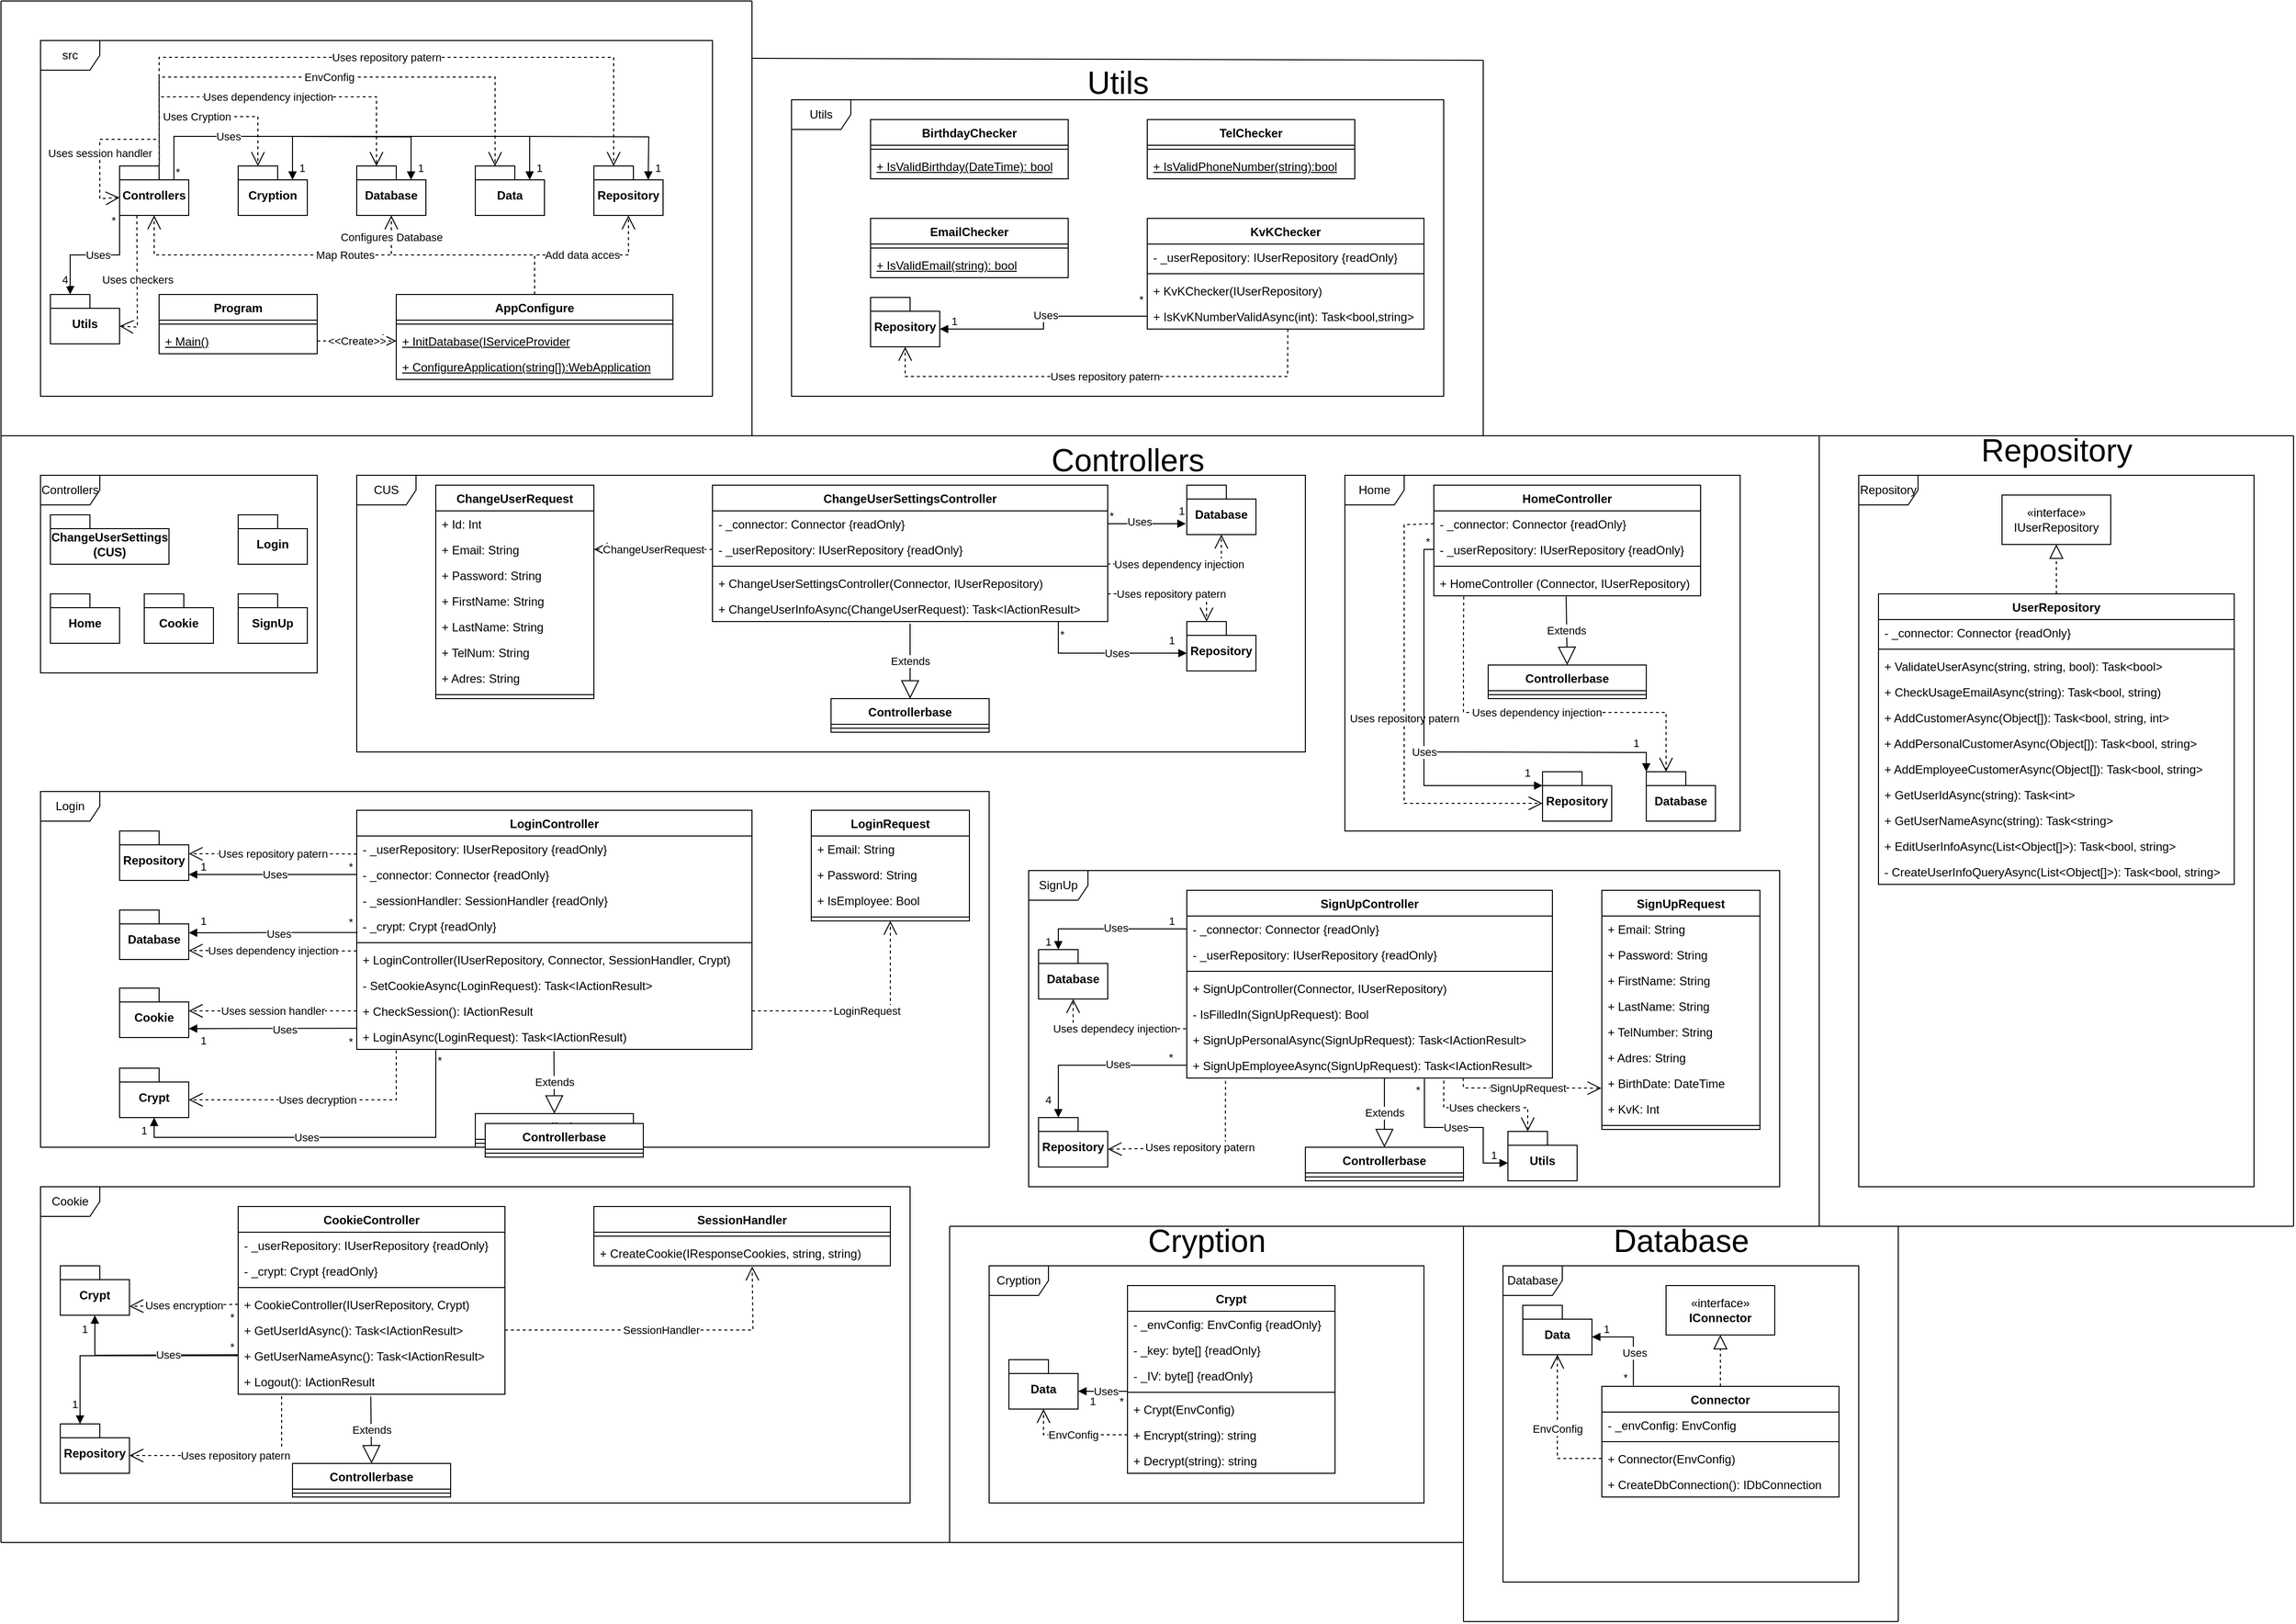 <mxfile version="24.8.4">
  <diagram name="Pagina-1" id="SwfK3kv0cidpyIujbs5m">
    <mxGraphModel dx="4924" dy="2131" grid="1" gridSize="10" guides="1" tooltips="1" connect="1" arrows="1" fold="1" page="1" pageScale="1" pageWidth="827" pageHeight="1169" math="0" shadow="0">
      <root>
        <mxCell id="0" />
        <mxCell id="1" parent="0" />
        <mxCell id="E4lwEQVwV9ROOVDP_mfa-1" value="Program" style="swimlane;fontStyle=1;align=center;verticalAlign=top;childLayout=stackLayout;horizontal=1;startSize=26;horizontalStack=0;resizeParent=1;resizeParentMax=0;resizeLast=0;collapsible=1;marginBottom=0;whiteSpace=wrap;html=1;" parent="1" vertex="1">
          <mxGeometry x="120" y="417" width="160" height="60" as="geometry" />
        </mxCell>
        <mxCell id="E4lwEQVwV9ROOVDP_mfa-3" value="" style="line;strokeWidth=1;fillColor=none;align=left;verticalAlign=middle;spacingTop=-1;spacingLeft=3;spacingRight=3;rotatable=0;labelPosition=right;points=[];portConstraint=eastwest;strokeColor=inherit;" parent="E4lwEQVwV9ROOVDP_mfa-1" vertex="1">
          <mxGeometry y="26" width="160" height="8" as="geometry" />
        </mxCell>
        <mxCell id="E4lwEQVwV9ROOVDP_mfa-4" value="+ Main()" style="text;strokeColor=none;fillColor=none;align=left;verticalAlign=top;spacingLeft=4;spacingRight=4;overflow=hidden;rotatable=0;points=[[0,0.5],[1,0.5]];portConstraint=eastwest;whiteSpace=wrap;html=1;fontStyle=4" parent="E4lwEQVwV9ROOVDP_mfa-1" vertex="1">
          <mxGeometry y="34" width="160" height="26" as="geometry" />
        </mxCell>
        <mxCell id="E4lwEQVwV9ROOVDP_mfa-5" value="AppConfigure" style="swimlane;fontStyle=1;align=center;verticalAlign=top;childLayout=stackLayout;horizontal=1;startSize=26;horizontalStack=0;resizeParent=1;resizeParentMax=0;resizeLast=0;collapsible=1;marginBottom=0;whiteSpace=wrap;html=1;" parent="1" vertex="1">
          <mxGeometry x="360" y="417" width="280" height="86" as="geometry" />
        </mxCell>
        <mxCell id="E4lwEQVwV9ROOVDP_mfa-7" value="" style="line;strokeWidth=1;fillColor=none;align=left;verticalAlign=middle;spacingTop=-1;spacingLeft=3;spacingRight=3;rotatable=0;labelPosition=right;points=[];portConstraint=eastwest;strokeColor=inherit;" parent="E4lwEQVwV9ROOVDP_mfa-5" vertex="1">
          <mxGeometry y="26" width="280" height="8" as="geometry" />
        </mxCell>
        <mxCell id="E4lwEQVwV9ROOVDP_mfa-8" value="&lt;u&gt;+ InitDatabase(IServiceProvider&lt;/u&gt;" style="text;strokeColor=none;fillColor=none;align=left;verticalAlign=top;spacingLeft=4;spacingRight=4;overflow=hidden;rotatable=0;points=[[0,0.5],[1,0.5]];portConstraint=eastwest;whiteSpace=wrap;html=1;" parent="E4lwEQVwV9ROOVDP_mfa-5" vertex="1">
          <mxGeometry y="34" width="280" height="26" as="geometry" />
        </mxCell>
        <mxCell id="E4lwEQVwV9ROOVDP_mfa-9" value="&lt;u&gt;+ ConfigureApplication(string[]):WebApplication&lt;br&gt;&lt;/u&gt;" style="text;strokeColor=none;fillColor=none;align=left;verticalAlign=top;spacingLeft=4;spacingRight=4;overflow=hidden;rotatable=0;points=[[0,0.5],[1,0.5]];portConstraint=eastwest;whiteSpace=wrap;html=1;" parent="E4lwEQVwV9ROOVDP_mfa-5" vertex="1">
          <mxGeometry y="60" width="280" height="26" as="geometry" />
        </mxCell>
        <mxCell id="E4lwEQVwV9ROOVDP_mfa-16" value="&amp;lt;&amp;lt;Create&amp;gt;&amp;gt;" style="endArrow=open;endSize=12;dashed=1;html=1;rounded=0;entryX=0;entryY=0.5;entryDx=0;entryDy=0;exitX=1;exitY=0.5;exitDx=0;exitDy=0;" parent="1" source="E4lwEQVwV9ROOVDP_mfa-4" target="E4lwEQVwV9ROOVDP_mfa-8" edge="1">
          <mxGeometry width="160" relative="1" as="geometry">
            <mxPoint x="240" y="457" as="sourcePoint" />
            <mxPoint x="330" y="437" as="targetPoint" />
          </mxGeometry>
        </mxCell>
        <mxCell id="E4lwEQVwV9ROOVDP_mfa-17" value="Controllers" style="shape=folder;fontStyle=1;spacingTop=10;tabWidth=40;tabHeight=14;tabPosition=left;html=1;whiteSpace=wrap;" parent="1" vertex="1">
          <mxGeometry x="80" y="287" width="70" height="50" as="geometry" />
        </mxCell>
        <mxCell id="E4lwEQVwV9ROOVDP_mfa-18" value="src" style="shape=umlFrame;whiteSpace=wrap;html=1;pointerEvents=0;" parent="1" vertex="1">
          <mxGeometry y="160" width="680" height="360" as="geometry" />
        </mxCell>
        <mxCell id="E4lwEQVwV9ROOVDP_mfa-20" value="Cryption" style="shape=folder;fontStyle=1;spacingTop=10;tabWidth=40;tabHeight=14;tabPosition=left;html=1;whiteSpace=wrap;" parent="1" vertex="1">
          <mxGeometry x="200" y="287" width="70" height="50" as="geometry" />
        </mxCell>
        <mxCell id="E4lwEQVwV9ROOVDP_mfa-21" value="Data" style="shape=folder;fontStyle=1;spacingTop=10;tabWidth=40;tabHeight=14;tabPosition=left;html=1;whiteSpace=wrap;" parent="1" vertex="1">
          <mxGeometry x="440" y="287" width="70" height="50" as="geometry" />
        </mxCell>
        <mxCell id="E4lwEQVwV9ROOVDP_mfa-22" value="Database" style="shape=folder;fontStyle=1;spacingTop=10;tabWidth=40;tabHeight=14;tabPosition=left;html=1;whiteSpace=wrap;" parent="1" vertex="1">
          <mxGeometry x="320" y="287" width="70" height="50" as="geometry" />
        </mxCell>
        <mxCell id="E4lwEQVwV9ROOVDP_mfa-24" value="Repository" style="shape=folder;fontStyle=1;spacingTop=10;tabWidth=40;tabHeight=14;tabPosition=left;html=1;whiteSpace=wrap;" parent="1" vertex="1">
          <mxGeometry x="560" y="287" width="70" height="50" as="geometry" />
        </mxCell>
        <mxCell id="E4lwEQVwV9ROOVDP_mfa-26" value="Map Routes" style="endArrow=open;endSize=12;dashed=1;html=1;rounded=0;exitX=0.5;exitY=0;exitDx=0;exitDy=0;entryX=0.5;entryY=1;entryDx=0;entryDy=0;entryPerimeter=0;" parent="1" source="E4lwEQVwV9ROOVDP_mfa-5" target="E4lwEQVwV9ROOVDP_mfa-17" edge="1">
          <mxGeometry width="160" relative="1" as="geometry">
            <mxPoint x="640" y="507" as="sourcePoint" />
            <mxPoint x="800" y="507" as="targetPoint" />
            <Array as="points">
              <mxPoint x="500" y="377" />
              <mxPoint x="115" y="377" />
            </Array>
          </mxGeometry>
        </mxCell>
        <mxCell id="E4lwEQVwV9ROOVDP_mfa-27" value="Add data acces" style="endArrow=open;endSize=12;dashed=1;html=1;rounded=0;entryX=0.5;entryY=1;entryDx=0;entryDy=0;entryPerimeter=0;exitX=0.5;exitY=0;exitDx=0;exitDy=0;" parent="1" source="E4lwEQVwV9ROOVDP_mfa-5" target="E4lwEQVwV9ROOVDP_mfa-24" edge="1">
          <mxGeometry width="160" relative="1" as="geometry">
            <mxPoint x="800" y="407" as="sourcePoint" />
            <mxPoint x="960" y="407" as="targetPoint" />
            <Array as="points">
              <mxPoint x="500" y="377" />
              <mxPoint x="595" y="377" />
            </Array>
          </mxGeometry>
        </mxCell>
        <mxCell id="E4lwEQVwV9ROOVDP_mfa-28" value="" style="endArrow=open;endSize=12;dashed=1;html=1;rounded=0;entryX=0.5;entryY=1;entryDx=0;entryDy=0;entryPerimeter=0;exitX=0.5;exitY=0;exitDx=0;exitDy=0;" parent="1" source="E4lwEQVwV9ROOVDP_mfa-5" target="E4lwEQVwV9ROOVDP_mfa-22" edge="1">
          <mxGeometry width="160" relative="1" as="geometry">
            <mxPoint x="640" y="507" as="sourcePoint" />
            <mxPoint x="800" y="507" as="targetPoint" />
            <Array as="points">
              <mxPoint x="500" y="377" />
              <mxPoint x="355" y="377" />
            </Array>
          </mxGeometry>
        </mxCell>
        <mxCell id="Fw8Hln5g1iNEbwBjKlHl-94" value="Configures Database" style="edgeLabel;html=1;align=center;verticalAlign=middle;resizable=0;points=[];" parent="E4lwEQVwV9ROOVDP_mfa-28" vertex="1" connectable="0">
          <mxGeometry x="0.805" relative="1" as="geometry">
            <mxPoint as="offset" />
          </mxGeometry>
        </mxCell>
        <mxCell id="E4lwEQVwV9ROOVDP_mfa-29" value="Controllers" style="shape=umlFrame;whiteSpace=wrap;html=1;pointerEvents=0;" parent="1" vertex="1">
          <mxGeometry y="600" width="280" height="200" as="geometry" />
        </mxCell>
        <mxCell id="E4lwEQVwV9ROOVDP_mfa-30" value="ChangeUserSettings (CUS)" style="shape=folder;fontStyle=1;spacingTop=10;tabWidth=40;tabHeight=14;tabPosition=left;html=1;whiteSpace=wrap;" parent="1" vertex="1">
          <mxGeometry x="10" y="640" width="120" height="50" as="geometry" />
        </mxCell>
        <mxCell id="E4lwEQVwV9ROOVDP_mfa-31" value="Home" style="shape=folder;fontStyle=1;spacingTop=10;tabWidth=40;tabHeight=14;tabPosition=left;html=1;whiteSpace=wrap;" parent="1" vertex="1">
          <mxGeometry x="10" y="720" width="70" height="50" as="geometry" />
        </mxCell>
        <mxCell id="E4lwEQVwV9ROOVDP_mfa-32" value="Login" style="shape=folder;fontStyle=1;spacingTop=10;tabWidth=40;tabHeight=14;tabPosition=left;html=1;whiteSpace=wrap;" parent="1" vertex="1">
          <mxGeometry x="200" y="640" width="70" height="50" as="geometry" />
        </mxCell>
        <mxCell id="E4lwEQVwV9ROOVDP_mfa-33" value="SignUp" style="shape=folder;fontStyle=1;spacingTop=10;tabWidth=40;tabHeight=14;tabPosition=left;html=1;whiteSpace=wrap;" parent="1" vertex="1">
          <mxGeometry x="200" y="720" width="70" height="50" as="geometry" />
        </mxCell>
        <mxCell id="E4lwEQVwV9ROOVDP_mfa-34" value="CUS" style="shape=umlFrame;whiteSpace=wrap;html=1;pointerEvents=0;" parent="1" vertex="1">
          <mxGeometry x="320" y="600" width="960" height="280" as="geometry" />
        </mxCell>
        <mxCell id="E4lwEQVwV9ROOVDP_mfa-35" value="ChangeUserRequest" style="swimlane;fontStyle=1;align=center;verticalAlign=top;childLayout=stackLayout;horizontal=1;startSize=26;horizontalStack=0;resizeParent=1;resizeParentMax=0;resizeLast=0;collapsible=1;marginBottom=0;whiteSpace=wrap;html=1;" parent="1" vertex="1">
          <mxGeometry x="400" y="610" width="160" height="216" as="geometry" />
        </mxCell>
        <mxCell id="E4lwEQVwV9ROOVDP_mfa-36" value="+ Id: Int" style="text;strokeColor=none;fillColor=none;align=left;verticalAlign=top;spacingLeft=4;spacingRight=4;overflow=hidden;rotatable=0;points=[[0,0.5],[1,0.5]];portConstraint=eastwest;whiteSpace=wrap;html=1;" parent="E4lwEQVwV9ROOVDP_mfa-35" vertex="1">
          <mxGeometry y="26" width="160" height="26" as="geometry" />
        </mxCell>
        <mxCell id="E4lwEQVwV9ROOVDP_mfa-39" value="+ Email: String" style="text;strokeColor=none;fillColor=none;align=left;verticalAlign=top;spacingLeft=4;spacingRight=4;overflow=hidden;rotatable=0;points=[[0,0.5],[1,0.5]];portConstraint=eastwest;whiteSpace=wrap;html=1;" parent="E4lwEQVwV9ROOVDP_mfa-35" vertex="1">
          <mxGeometry y="52" width="160" height="26" as="geometry" />
        </mxCell>
        <mxCell id="E4lwEQVwV9ROOVDP_mfa-40" value="+ Password: String&lt;div&gt;&lt;br/&gt;&lt;/div&gt;" style="text;strokeColor=none;fillColor=none;align=left;verticalAlign=top;spacingLeft=4;spacingRight=4;overflow=hidden;rotatable=0;points=[[0,0.5],[1,0.5]];portConstraint=eastwest;whiteSpace=wrap;html=1;" parent="E4lwEQVwV9ROOVDP_mfa-35" vertex="1">
          <mxGeometry y="78" width="160" height="26" as="geometry" />
        </mxCell>
        <mxCell id="E4lwEQVwV9ROOVDP_mfa-41" value="&lt;div&gt;+ FirstName: String&lt;/div&gt;&lt;div&gt;&lt;br&gt;&lt;br&gt;&lt;/div&gt;" style="text;strokeColor=none;fillColor=none;align=left;verticalAlign=top;spacingLeft=4;spacingRight=4;overflow=hidden;rotatable=0;points=[[0,0.5],[1,0.5]];portConstraint=eastwest;whiteSpace=wrap;html=1;" parent="E4lwEQVwV9ROOVDP_mfa-35" vertex="1">
          <mxGeometry y="104" width="160" height="26" as="geometry" />
        </mxCell>
        <mxCell id="E4lwEQVwV9ROOVDP_mfa-42" value="+ LastName: String&lt;div&gt;&lt;br/&gt;&lt;/div&gt;" style="text;strokeColor=none;fillColor=none;align=left;verticalAlign=top;spacingLeft=4;spacingRight=4;overflow=hidden;rotatable=0;points=[[0,0.5],[1,0.5]];portConstraint=eastwest;whiteSpace=wrap;html=1;" parent="E4lwEQVwV9ROOVDP_mfa-35" vertex="1">
          <mxGeometry y="130" width="160" height="26" as="geometry" />
        </mxCell>
        <mxCell id="E4lwEQVwV9ROOVDP_mfa-43" value="+ TelNum: String" style="text;strokeColor=none;fillColor=none;align=left;verticalAlign=top;spacingLeft=4;spacingRight=4;overflow=hidden;rotatable=0;points=[[0,0.5],[1,0.5]];portConstraint=eastwest;whiteSpace=wrap;html=1;" parent="E4lwEQVwV9ROOVDP_mfa-35" vertex="1">
          <mxGeometry y="156" width="160" height="26" as="geometry" />
        </mxCell>
        <mxCell id="E4lwEQVwV9ROOVDP_mfa-44" value="+ Adres: String" style="text;strokeColor=none;fillColor=none;align=left;verticalAlign=top;spacingLeft=4;spacingRight=4;overflow=hidden;rotatable=0;points=[[0,0.5],[1,0.5]];portConstraint=eastwest;whiteSpace=wrap;html=1;" parent="E4lwEQVwV9ROOVDP_mfa-35" vertex="1">
          <mxGeometry y="182" width="160" height="26" as="geometry" />
        </mxCell>
        <mxCell id="E4lwEQVwV9ROOVDP_mfa-37" value="" style="line;strokeWidth=1;fillColor=none;align=left;verticalAlign=middle;spacingTop=-1;spacingLeft=3;spacingRight=3;rotatable=0;labelPosition=right;points=[];portConstraint=eastwest;strokeColor=inherit;" parent="E4lwEQVwV9ROOVDP_mfa-35" vertex="1">
          <mxGeometry y="208" width="160" height="8" as="geometry" />
        </mxCell>
        <mxCell id="E4lwEQVwV9ROOVDP_mfa-64" value="ChangeUserSettingsController" style="swimlane;fontStyle=1;align=center;verticalAlign=top;childLayout=stackLayout;horizontal=1;startSize=26;horizontalStack=0;resizeParent=1;resizeParentMax=0;resizeLast=0;collapsible=1;marginBottom=0;whiteSpace=wrap;html=1;" parent="1" vertex="1">
          <mxGeometry x="680" y="610" width="400" height="138" as="geometry" />
        </mxCell>
        <mxCell id="E4lwEQVwV9ROOVDP_mfa-65" value="- _connector: Connector {readOnly}" style="text;strokeColor=none;fillColor=none;align=left;verticalAlign=top;spacingLeft=4;spacingRight=4;overflow=hidden;rotatable=0;points=[[0,0.5],[1,0.5]];portConstraint=eastwest;whiteSpace=wrap;html=1;" parent="E4lwEQVwV9ROOVDP_mfa-64" vertex="1">
          <mxGeometry y="26" width="400" height="26" as="geometry" />
        </mxCell>
        <mxCell id="E4lwEQVwV9ROOVDP_mfa-68" value="- _userRepository: IUserRepository {readOnly}" style="text;strokeColor=none;fillColor=none;align=left;verticalAlign=top;spacingLeft=4;spacingRight=4;overflow=hidden;rotatable=0;points=[[0,0.5],[1,0.5]];portConstraint=eastwest;whiteSpace=wrap;html=1;" parent="E4lwEQVwV9ROOVDP_mfa-64" vertex="1">
          <mxGeometry y="52" width="400" height="26" as="geometry" />
        </mxCell>
        <mxCell id="E4lwEQVwV9ROOVDP_mfa-66" value="" style="line;strokeWidth=1;fillColor=none;align=left;verticalAlign=middle;spacingTop=-1;spacingLeft=3;spacingRight=3;rotatable=0;labelPosition=right;points=[];portConstraint=eastwest;strokeColor=inherit;" parent="E4lwEQVwV9ROOVDP_mfa-64" vertex="1">
          <mxGeometry y="78" width="400" height="8" as="geometry" />
        </mxCell>
        <mxCell id="E4lwEQVwV9ROOVDP_mfa-67" value="+ ChangeUserSettingsController(Connector, IUserRepository)" style="text;strokeColor=none;fillColor=none;align=left;verticalAlign=top;spacingLeft=4;spacingRight=4;overflow=hidden;rotatable=0;points=[[0,0.5],[1,0.5]];portConstraint=eastwest;whiteSpace=wrap;html=1;" parent="E4lwEQVwV9ROOVDP_mfa-64" vertex="1">
          <mxGeometry y="86" width="400" height="26" as="geometry" />
        </mxCell>
        <mxCell id="E4lwEQVwV9ROOVDP_mfa-69" value="+ ChangeUserInfoAsync(ChangeUserRequest): Task&amp;lt;IActionResult&amp;gt;" style="text;strokeColor=none;fillColor=none;align=left;verticalAlign=top;spacingLeft=4;spacingRight=4;overflow=hidden;rotatable=0;points=[[0,0.5],[1,0.5]];portConstraint=eastwest;whiteSpace=wrap;html=1;" parent="E4lwEQVwV9ROOVDP_mfa-64" vertex="1">
          <mxGeometry y="112" width="400" height="26" as="geometry" />
        </mxCell>
        <mxCell id="E4lwEQVwV9ROOVDP_mfa-71" value="Database" style="shape=folder;fontStyle=1;spacingTop=10;tabWidth=40;tabHeight=14;tabPosition=left;html=1;whiteSpace=wrap;" parent="1" vertex="1">
          <mxGeometry x="1160" y="610" width="70" height="50" as="geometry" />
        </mxCell>
        <mxCell id="E4lwEQVwV9ROOVDP_mfa-72" value="Uses dependency injection" style="endArrow=open;endSize=12;dashed=1;html=1;rounded=0;exitX=0.999;exitY=0.22;exitDx=0;exitDy=0;exitPerimeter=0;entryX=0.5;entryY=1;entryDx=0;entryDy=0;entryPerimeter=0;" parent="1" source="E4lwEQVwV9ROOVDP_mfa-66" target="E4lwEQVwV9ROOVDP_mfa-71" edge="1">
          <mxGeometry width="160" relative="1" as="geometry">
            <mxPoint x="1070" y="740" as="sourcePoint" />
            <mxPoint x="1230" y="740" as="targetPoint" />
            <Array as="points">
              <mxPoint x="1195" y="690" />
            </Array>
          </mxGeometry>
        </mxCell>
        <mxCell id="E4lwEQVwV9ROOVDP_mfa-73" value="Repository" style="shape=folder;fontStyle=1;spacingTop=10;tabWidth=40;tabHeight=14;tabPosition=left;html=1;whiteSpace=wrap;" parent="1" vertex="1">
          <mxGeometry x="1160" y="748" width="70" height="50" as="geometry" />
        </mxCell>
        <mxCell id="E4lwEQVwV9ROOVDP_mfa-74" value="Uses repository patern" style="endArrow=open;endSize=12;dashed=1;html=1;rounded=0;exitX=1;exitY=0.923;exitDx=0;exitDy=0;exitPerimeter=0;entryX=0;entryY=0;entryDx=20;entryDy=0;entryPerimeter=0;" parent="1" source="E4lwEQVwV9ROOVDP_mfa-67" target="E4lwEQVwV9ROOVDP_mfa-73" edge="1">
          <mxGeometry width="160" relative="1" as="geometry">
            <mxPoint x="1110" y="720" as="sourcePoint" />
            <mxPoint x="1270" y="720" as="targetPoint" />
            <Array as="points">
              <mxPoint x="1180" y="720" />
            </Array>
          </mxGeometry>
        </mxCell>
        <mxCell id="E4lwEQVwV9ROOVDP_mfa-75" value="ChangeUserRequest" style="endArrow=open;endSize=12;dashed=1;html=1;rounded=0;exitX=0;exitY=0.5;exitDx=0;exitDy=0;" parent="1" source="E4lwEQVwV9ROOVDP_mfa-68" target="E4lwEQVwV9ROOVDP_mfa-39" edge="1">
          <mxGeometry width="160" relative="1" as="geometry">
            <mxPoint x="640" y="840" as="sourcePoint" />
            <mxPoint x="800" y="840" as="targetPoint" />
          </mxGeometry>
        </mxCell>
        <mxCell id="E4lwEQVwV9ROOVDP_mfa-76" value="Controllerbase" style="swimlane;fontStyle=1;align=center;verticalAlign=top;childLayout=stackLayout;horizontal=1;startSize=26;horizontalStack=0;resizeParent=1;resizeParentMax=0;resizeLast=0;collapsible=1;marginBottom=0;whiteSpace=wrap;html=1;" parent="1" vertex="1">
          <mxGeometry x="800" y="826" width="160" height="34" as="geometry" />
        </mxCell>
        <mxCell id="E4lwEQVwV9ROOVDP_mfa-78" value="" style="line;strokeWidth=1;fillColor=none;align=left;verticalAlign=middle;spacingTop=-1;spacingLeft=3;spacingRight=3;rotatable=0;labelPosition=right;points=[];portConstraint=eastwest;strokeColor=inherit;" parent="E4lwEQVwV9ROOVDP_mfa-76" vertex="1">
          <mxGeometry y="26" width="160" height="8" as="geometry" />
        </mxCell>
        <mxCell id="E4lwEQVwV9ROOVDP_mfa-80" value="Extends" style="endArrow=block;endSize=16;endFill=0;html=1;rounded=0;entryX=0.5;entryY=0;entryDx=0;entryDy=0;exitX=0.5;exitY=1.077;exitDx=0;exitDy=0;exitPerimeter=0;" parent="1" source="E4lwEQVwV9ROOVDP_mfa-69" target="E4lwEQVwV9ROOVDP_mfa-76" edge="1">
          <mxGeometry width="160" relative="1" as="geometry">
            <mxPoint x="859" y="750" as="sourcePoint" />
            <mxPoint x="1060" y="800" as="targetPoint" />
          </mxGeometry>
        </mxCell>
        <mxCell id="E4lwEQVwV9ROOVDP_mfa-81" value="Home" style="shape=umlFrame;whiteSpace=wrap;html=1;pointerEvents=0;" parent="1" vertex="1">
          <mxGeometry x="1320" y="600" width="400" height="360" as="geometry" />
        </mxCell>
        <mxCell id="E4lwEQVwV9ROOVDP_mfa-82" value="HomeController" style="swimlane;fontStyle=1;align=center;verticalAlign=top;childLayout=stackLayout;horizontal=1;startSize=26;horizontalStack=0;resizeParent=1;resizeParentMax=0;resizeLast=0;collapsible=1;marginBottom=0;whiteSpace=wrap;html=1;" parent="1" vertex="1">
          <mxGeometry x="1410" y="610" width="270" height="112" as="geometry" />
        </mxCell>
        <mxCell id="E4lwEQVwV9ROOVDP_mfa-83" value="- _connector: Connector {readOnly}" style="text;strokeColor=none;fillColor=none;align=left;verticalAlign=top;spacingLeft=4;spacingRight=4;overflow=hidden;rotatable=0;points=[[0,0.5],[1,0.5]];portConstraint=eastwest;whiteSpace=wrap;html=1;" parent="E4lwEQVwV9ROOVDP_mfa-82" vertex="1">
          <mxGeometry y="26" width="270" height="26" as="geometry" />
        </mxCell>
        <mxCell id="E4lwEQVwV9ROOVDP_mfa-86" value="- _userRepository: IUserRepository {readOnly}" style="text;strokeColor=none;fillColor=none;align=left;verticalAlign=top;spacingLeft=4;spacingRight=4;overflow=hidden;rotatable=0;points=[[0,0.5],[1,0.5]];portConstraint=eastwest;whiteSpace=wrap;html=1;" parent="E4lwEQVwV9ROOVDP_mfa-82" vertex="1">
          <mxGeometry y="52" width="270" height="26" as="geometry" />
        </mxCell>
        <mxCell id="E4lwEQVwV9ROOVDP_mfa-84" value="" style="line;strokeWidth=1;fillColor=none;align=left;verticalAlign=middle;spacingTop=-1;spacingLeft=3;spacingRight=3;rotatable=0;labelPosition=right;points=[];portConstraint=eastwest;strokeColor=inherit;" parent="E4lwEQVwV9ROOVDP_mfa-82" vertex="1">
          <mxGeometry y="78" width="270" height="8" as="geometry" />
        </mxCell>
        <mxCell id="E4lwEQVwV9ROOVDP_mfa-85" value="+ HomeController (Connector, IUserRepository)" style="text;strokeColor=none;fillColor=none;align=left;verticalAlign=top;spacingLeft=4;spacingRight=4;overflow=hidden;rotatable=0;points=[[0,0.5],[1,0.5]];portConstraint=eastwest;whiteSpace=wrap;html=1;" parent="E4lwEQVwV9ROOVDP_mfa-82" vertex="1">
          <mxGeometry y="86" width="270" height="26" as="geometry" />
        </mxCell>
        <mxCell id="E4lwEQVwV9ROOVDP_mfa-87" value="Controllerbase" style="swimlane;fontStyle=1;align=center;verticalAlign=top;childLayout=stackLayout;horizontal=1;startSize=26;horizontalStack=0;resizeParent=1;resizeParentMax=0;resizeLast=0;collapsible=1;marginBottom=0;whiteSpace=wrap;html=1;" parent="1" vertex="1">
          <mxGeometry x="1465" y="792" width="160" height="34" as="geometry" />
        </mxCell>
        <mxCell id="E4lwEQVwV9ROOVDP_mfa-88" value="" style="line;strokeWidth=1;fillColor=none;align=left;verticalAlign=middle;spacingTop=-1;spacingLeft=3;spacingRight=3;rotatable=0;labelPosition=right;points=[];portConstraint=eastwest;strokeColor=inherit;" parent="E4lwEQVwV9ROOVDP_mfa-87" vertex="1">
          <mxGeometry y="26" width="160" height="8" as="geometry" />
        </mxCell>
        <mxCell id="E4lwEQVwV9ROOVDP_mfa-91" value="Extends" style="endArrow=block;endSize=16;endFill=0;html=1;rounded=0;entryX=0.5;entryY=0;entryDx=0;entryDy=0;exitX=0.496;exitY=1.03;exitDx=0;exitDy=0;exitPerimeter=0;" parent="1" source="E4lwEQVwV9ROOVDP_mfa-85" target="E4lwEQVwV9ROOVDP_mfa-87" edge="1">
          <mxGeometry width="160" relative="1" as="geometry">
            <mxPoint x="1535" y="720" as="sourcePoint" />
            <mxPoint x="1680" y="740" as="targetPoint" />
          </mxGeometry>
        </mxCell>
        <mxCell id="E4lwEQVwV9ROOVDP_mfa-92" value="Database" style="shape=folder;fontStyle=1;spacingTop=10;tabWidth=40;tabHeight=14;tabPosition=left;html=1;whiteSpace=wrap;" parent="1" vertex="1">
          <mxGeometry x="1625" y="900" width="70" height="50" as="geometry" />
        </mxCell>
        <mxCell id="E4lwEQVwV9ROOVDP_mfa-93" value="Repository" style="shape=folder;fontStyle=1;spacingTop=10;tabWidth=40;tabHeight=14;tabPosition=left;html=1;whiteSpace=wrap;" parent="1" vertex="1">
          <mxGeometry x="1520" y="900" width="70" height="50" as="geometry" />
        </mxCell>
        <mxCell id="E4lwEQVwV9ROOVDP_mfa-94" value="Uses dependency injection" style="endArrow=open;endSize=12;dashed=1;html=1;rounded=0;exitX=0.112;exitY=1.029;exitDx=0;exitDy=0;entryX=0;entryY=0;entryDx=20;entryDy=0;entryPerimeter=0;exitPerimeter=0;" parent="1" source="E4lwEQVwV9ROOVDP_mfa-85" target="E4lwEQVwV9ROOVDP_mfa-92" edge="1">
          <mxGeometry width="160" relative="1" as="geometry">
            <mxPoint x="1360" y="770" as="sourcePoint" />
            <mxPoint x="1520" y="770" as="targetPoint" />
            <Array as="points">
              <mxPoint x="1440" y="760" />
              <mxPoint x="1440" y="840" />
              <mxPoint x="1500" y="840" />
              <mxPoint x="1645" y="840" />
            </Array>
          </mxGeometry>
        </mxCell>
        <mxCell id="E4lwEQVwV9ROOVDP_mfa-95" value="Uses repository patern" style="endArrow=open;endSize=12;dashed=1;html=1;rounded=0;exitX=0;exitY=0.5;exitDx=0;exitDy=0;entryX=0;entryY=0;entryDx=0;entryDy=32;entryPerimeter=0;" parent="1" source="E4lwEQVwV9ROOVDP_mfa-83" target="E4lwEQVwV9ROOVDP_mfa-93" edge="1">
          <mxGeometry width="160" relative="1" as="geometry">
            <mxPoint x="1390" y="800" as="sourcePoint" />
            <mxPoint x="1550" y="800" as="targetPoint" />
            <Array as="points">
              <mxPoint x="1380" y="650" />
              <mxPoint x="1380" y="800" />
              <mxPoint x="1380" y="932" />
            </Array>
          </mxGeometry>
        </mxCell>
        <mxCell id="E4lwEQVwV9ROOVDP_mfa-96" value="Login" style="shape=umlFrame;whiteSpace=wrap;html=1;pointerEvents=0;" parent="1" vertex="1">
          <mxGeometry y="920" width="960" height="360" as="geometry" />
        </mxCell>
        <mxCell id="E4lwEQVwV9ROOVDP_mfa-97" value="LoginController" style="swimlane;fontStyle=1;align=center;verticalAlign=top;childLayout=stackLayout;horizontal=1;startSize=26;horizontalStack=0;resizeParent=1;resizeParentMax=0;resizeLast=0;collapsible=1;marginBottom=0;whiteSpace=wrap;html=1;" parent="1" vertex="1">
          <mxGeometry x="320" y="939" width="400" height="242" as="geometry" />
        </mxCell>
        <mxCell id="E4lwEQVwV9ROOVDP_mfa-98" value="- _userRepository: IUserRepository {readOnly}" style="text;strokeColor=none;fillColor=none;align=left;verticalAlign=top;spacingLeft=4;spacingRight=4;overflow=hidden;rotatable=0;points=[[0,0.5],[1,0.5]];portConstraint=eastwest;whiteSpace=wrap;html=1;" parent="E4lwEQVwV9ROOVDP_mfa-97" vertex="1">
          <mxGeometry y="26" width="400" height="26" as="geometry" />
        </mxCell>
        <mxCell id="E4lwEQVwV9ROOVDP_mfa-101" value="&lt;div&gt;- _connector: Connector {readOnly}&lt;/div&gt;&lt;div&gt;&lt;br&gt;&lt;/div&gt;" style="text;strokeColor=none;fillColor=none;align=left;verticalAlign=top;spacingLeft=4;spacingRight=4;overflow=hidden;rotatable=0;points=[[0,0.5],[1,0.5]];portConstraint=eastwest;whiteSpace=wrap;html=1;" parent="E4lwEQVwV9ROOVDP_mfa-97" vertex="1">
          <mxGeometry y="52" width="400" height="26" as="geometry" />
        </mxCell>
        <mxCell id="E4lwEQVwV9ROOVDP_mfa-104" value="&lt;div&gt;- _sessionHandler: SessionHandler {readOnly}&lt;/div&gt;&lt;div&gt;&lt;br&gt;&lt;/div&gt;" style="text;strokeColor=none;fillColor=none;align=left;verticalAlign=top;spacingLeft=4;spacingRight=4;overflow=hidden;rotatable=0;points=[[0,0.5],[1,0.5]];portConstraint=eastwest;whiteSpace=wrap;html=1;" parent="E4lwEQVwV9ROOVDP_mfa-97" vertex="1">
          <mxGeometry y="78" width="400" height="26" as="geometry" />
        </mxCell>
        <mxCell id="E4lwEQVwV9ROOVDP_mfa-105" value="- _crypt: Crypt {readOnly}" style="text;strokeColor=none;fillColor=none;align=left;verticalAlign=top;spacingLeft=4;spacingRight=4;overflow=hidden;rotatable=0;points=[[0,0.5],[1,0.5]];portConstraint=eastwest;whiteSpace=wrap;html=1;" parent="E4lwEQVwV9ROOVDP_mfa-97" vertex="1">
          <mxGeometry y="104" width="400" height="26" as="geometry" />
        </mxCell>
        <mxCell id="E4lwEQVwV9ROOVDP_mfa-99" value="" style="line;strokeWidth=1;fillColor=none;align=left;verticalAlign=middle;spacingTop=-1;spacingLeft=3;spacingRight=3;rotatable=0;labelPosition=right;points=[];portConstraint=eastwest;strokeColor=inherit;" parent="E4lwEQVwV9ROOVDP_mfa-97" vertex="1">
          <mxGeometry y="130" width="400" height="8" as="geometry" />
        </mxCell>
        <mxCell id="E4lwEQVwV9ROOVDP_mfa-100" value="+ LoginController(IUserRepository, Connector, SessionHandler, Crypt)" style="text;strokeColor=none;fillColor=none;align=left;verticalAlign=top;spacingLeft=4;spacingRight=4;overflow=hidden;rotatable=0;points=[[0,0.5],[1,0.5]];portConstraint=eastwest;whiteSpace=wrap;html=1;" parent="E4lwEQVwV9ROOVDP_mfa-97" vertex="1">
          <mxGeometry y="138" width="400" height="26" as="geometry" />
        </mxCell>
        <mxCell id="E4lwEQVwV9ROOVDP_mfa-106" value="- SetCookieAsync(LoginRequest): Task&amp;lt;IActionResult&amp;gt;" style="text;strokeColor=none;fillColor=none;align=left;verticalAlign=top;spacingLeft=4;spacingRight=4;overflow=hidden;rotatable=0;points=[[0,0.5],[1,0.5]];portConstraint=eastwest;whiteSpace=wrap;html=1;" parent="E4lwEQVwV9ROOVDP_mfa-97" vertex="1">
          <mxGeometry y="164" width="400" height="26" as="geometry" />
        </mxCell>
        <mxCell id="E4lwEQVwV9ROOVDP_mfa-107" value="+ CheckSession(): IActionResult" style="text;strokeColor=none;fillColor=none;align=left;verticalAlign=top;spacingLeft=4;spacingRight=4;overflow=hidden;rotatable=0;points=[[0,0.5],[1,0.5]];portConstraint=eastwest;whiteSpace=wrap;html=1;" parent="E4lwEQVwV9ROOVDP_mfa-97" vertex="1">
          <mxGeometry y="190" width="400" height="26" as="geometry" />
        </mxCell>
        <mxCell id="E4lwEQVwV9ROOVDP_mfa-108" value="+ LoginAsync(LoginRequest): Task&amp;lt;IActionResult)" style="text;strokeColor=none;fillColor=none;align=left;verticalAlign=top;spacingLeft=4;spacingRight=4;overflow=hidden;rotatable=0;points=[[0,0.5],[1,0.5]];portConstraint=eastwest;whiteSpace=wrap;html=1;" parent="E4lwEQVwV9ROOVDP_mfa-97" vertex="1">
          <mxGeometry y="216" width="400" height="26" as="geometry" />
        </mxCell>
        <mxCell id="E4lwEQVwV9ROOVDP_mfa-109" value="Controllerbase" style="swimlane;fontStyle=1;align=center;verticalAlign=top;childLayout=stackLayout;horizontal=1;startSize=26;horizontalStack=0;resizeParent=1;resizeParentMax=0;resizeLast=0;collapsible=1;marginBottom=0;whiteSpace=wrap;html=1;" parent="1" vertex="1">
          <mxGeometry x="440" y="1246" width="160" height="34" as="geometry" />
        </mxCell>
        <mxCell id="E4lwEQVwV9ROOVDP_mfa-110" value="" style="line;strokeWidth=1;fillColor=none;align=left;verticalAlign=middle;spacingTop=-1;spacingLeft=3;spacingRight=3;rotatable=0;labelPosition=right;points=[];portConstraint=eastwest;strokeColor=inherit;" parent="E4lwEQVwV9ROOVDP_mfa-109" vertex="1">
          <mxGeometry y="26" width="160" height="8" as="geometry" />
        </mxCell>
        <mxCell id="E4lwEQVwV9ROOVDP_mfa-111" value="Extends" style="endArrow=block;endSize=16;endFill=0;html=1;rounded=0;exitX=0.499;exitY=1.067;exitDx=0;exitDy=0;exitPerimeter=0;entryX=0.5;entryY=0;entryDx=0;entryDy=0;" parent="1" source="E4lwEQVwV9ROOVDP_mfa-108" target="E4lwEQVwV9ROOVDP_mfa-109" edge="1">
          <mxGeometry width="160" relative="1" as="geometry">
            <mxPoint x="570" y="1070" as="sourcePoint" />
            <mxPoint x="730" y="1070" as="targetPoint" />
          </mxGeometry>
        </mxCell>
        <mxCell id="E4lwEQVwV9ROOVDP_mfa-112" value="Repository" style="shape=folder;fontStyle=1;spacingTop=10;tabWidth=40;tabHeight=14;tabPosition=left;html=1;whiteSpace=wrap;" parent="1" vertex="1">
          <mxGeometry x="80" y="960" width="70" height="50" as="geometry" />
        </mxCell>
        <mxCell id="E4lwEQVwV9ROOVDP_mfa-113" value="Database" style="shape=folder;fontStyle=1;spacingTop=10;tabWidth=40;tabHeight=14;tabPosition=left;html=1;whiteSpace=wrap;" parent="1" vertex="1">
          <mxGeometry x="80" y="1040" width="70" height="50" as="geometry" />
        </mxCell>
        <mxCell id="E4lwEQVwV9ROOVDP_mfa-114" value="Cookie" style="shape=folder;fontStyle=1;spacingTop=10;tabWidth=40;tabHeight=14;tabPosition=left;html=1;whiteSpace=wrap;" parent="1" vertex="1">
          <mxGeometry x="80" y="1119" width="70" height="50" as="geometry" />
        </mxCell>
        <mxCell id="E4lwEQVwV9ROOVDP_mfa-115" value="Crypt" style="shape=folder;fontStyle=1;spacingTop=10;tabWidth=40;tabHeight=14;tabPosition=left;html=1;whiteSpace=wrap;" parent="1" vertex="1">
          <mxGeometry x="80" y="1200" width="70" height="50" as="geometry" />
        </mxCell>
        <mxCell id="E4lwEQVwV9ROOVDP_mfa-116" value="Uses repository patern" style="endArrow=open;endSize=12;dashed=1;html=1;rounded=0;exitX=0;exitY=0.7;exitDx=0;exitDy=0;entryX=0;entryY=0;entryDx=70;entryDy=23;entryPerimeter=0;exitPerimeter=0;" parent="1" source="E4lwEQVwV9ROOVDP_mfa-98" target="E4lwEQVwV9ROOVDP_mfa-112" edge="1">
          <mxGeometry width="160" relative="1" as="geometry">
            <mxPoint x="250" y="1040" as="sourcePoint" />
            <mxPoint x="410" y="1040" as="targetPoint" />
          </mxGeometry>
        </mxCell>
        <mxCell id="E4lwEQVwV9ROOVDP_mfa-117" value="Uses dependency injection" style="endArrow=open;endSize=12;dashed=1;html=1;rounded=0;entryX=0;entryY=0;entryDx=70;entryDy=41;entryPerimeter=0;exitX=0;exitY=0.17;exitDx=0;exitDy=0;exitPerimeter=0;" parent="1" source="E4lwEQVwV9ROOVDP_mfa-100" target="E4lwEQVwV9ROOVDP_mfa-113" edge="1">
          <mxGeometry width="160" relative="1" as="geometry">
            <mxPoint x="360" y="1081" as="sourcePoint" />
            <mxPoint x="330" y="1030" as="targetPoint" />
          </mxGeometry>
        </mxCell>
        <mxCell id="E4lwEQVwV9ROOVDP_mfa-118" value="Uses session handler" style="endArrow=open;endSize=12;dashed=1;html=1;rounded=0;exitX=0;exitY=0.5;exitDx=0;exitDy=0;entryX=0;entryY=0;entryDx=70;entryDy=23;entryPerimeter=0;" parent="1" source="E4lwEQVwV9ROOVDP_mfa-107" target="E4lwEQVwV9ROOVDP_mfa-114" edge="1">
          <mxGeometry width="160" relative="1" as="geometry">
            <mxPoint x="160" y="1230" as="sourcePoint" />
            <mxPoint x="320" y="1230" as="targetPoint" />
          </mxGeometry>
        </mxCell>
        <mxCell id="E4lwEQVwV9ROOVDP_mfa-119" value="Uses decryption" style="endArrow=open;endSize=12;dashed=1;html=1;rounded=0;exitX=0.1;exitY=1.043;exitDx=0;exitDy=0;exitPerimeter=0;entryX=0;entryY=0;entryDx=70;entryDy=32;entryPerimeter=0;" parent="1" source="E4lwEQVwV9ROOVDP_mfa-108" target="E4lwEQVwV9ROOVDP_mfa-115" edge="1">
          <mxGeometry width="160" relative="1" as="geometry">
            <mxPoint x="240" y="1240" as="sourcePoint" />
            <mxPoint x="400" y="1240" as="targetPoint" />
            <Array as="points">
              <mxPoint x="360" y="1232" />
            </Array>
          </mxGeometry>
        </mxCell>
        <mxCell id="E4lwEQVwV9ROOVDP_mfa-121" value="LoginRequest" style="swimlane;fontStyle=1;align=center;verticalAlign=top;childLayout=stackLayout;horizontal=1;startSize=26;horizontalStack=0;resizeParent=1;resizeParentMax=0;resizeLast=0;collapsible=1;marginBottom=0;whiteSpace=wrap;html=1;" parent="1" vertex="1">
          <mxGeometry x="780" y="939" width="160" height="112" as="geometry" />
        </mxCell>
        <mxCell id="E4lwEQVwV9ROOVDP_mfa-122" value="&lt;div&gt;+ Email: String&lt;/div&gt;&lt;div&gt;&lt;br&gt;&lt;/div&gt;" style="text;strokeColor=none;fillColor=none;align=left;verticalAlign=top;spacingLeft=4;spacingRight=4;overflow=hidden;rotatable=0;points=[[0,0.5],[1,0.5]];portConstraint=eastwest;whiteSpace=wrap;html=1;" parent="E4lwEQVwV9ROOVDP_mfa-121" vertex="1">
          <mxGeometry y="26" width="160" height="26" as="geometry" />
        </mxCell>
        <mxCell id="E4lwEQVwV9ROOVDP_mfa-126" value="+ Password: String&lt;div&gt;&lt;br/&gt;&lt;/div&gt;" style="text;strokeColor=none;fillColor=none;align=left;verticalAlign=top;spacingLeft=4;spacingRight=4;overflow=hidden;rotatable=0;points=[[0,0.5],[1,0.5]];portConstraint=eastwest;whiteSpace=wrap;html=1;" parent="E4lwEQVwV9ROOVDP_mfa-121" vertex="1">
          <mxGeometry y="52" width="160" height="26" as="geometry" />
        </mxCell>
        <mxCell id="E4lwEQVwV9ROOVDP_mfa-127" value="+ IsEmployee: Bool" style="text;strokeColor=none;fillColor=none;align=left;verticalAlign=top;spacingLeft=4;spacingRight=4;overflow=hidden;rotatable=0;points=[[0,0.5],[1,0.5]];portConstraint=eastwest;whiteSpace=wrap;html=1;" parent="E4lwEQVwV9ROOVDP_mfa-121" vertex="1">
          <mxGeometry y="78" width="160" height="26" as="geometry" />
        </mxCell>
        <mxCell id="E4lwEQVwV9ROOVDP_mfa-123" value="" style="line;strokeWidth=1;fillColor=none;align=left;verticalAlign=middle;spacingTop=-1;spacingLeft=3;spacingRight=3;rotatable=0;labelPosition=right;points=[];portConstraint=eastwest;strokeColor=inherit;" parent="E4lwEQVwV9ROOVDP_mfa-121" vertex="1">
          <mxGeometry y="104" width="160" height="8" as="geometry" />
        </mxCell>
        <mxCell id="E4lwEQVwV9ROOVDP_mfa-128" value="LoginRequest" style="endArrow=open;endSize=12;dashed=1;html=1;rounded=0;exitX=1;exitY=0.5;exitDx=0;exitDy=0;entryX=0.5;entryY=1;entryDx=0;entryDy=0;" parent="1" source="E4lwEQVwV9ROOVDP_mfa-107" target="E4lwEQVwV9ROOVDP_mfa-121" edge="1">
          <mxGeometry width="160" relative="1" as="geometry">
            <mxPoint x="770" y="1130" as="sourcePoint" />
            <mxPoint x="930" y="1130" as="targetPoint" />
            <Array as="points">
              <mxPoint x="860" y="1142" />
            </Array>
          </mxGeometry>
        </mxCell>
        <mxCell id="E4lwEQVwV9ROOVDP_mfa-129" value="SignUp" style="shape=umlFrame;whiteSpace=wrap;html=1;pointerEvents=0;" parent="1" vertex="1">
          <mxGeometry x="1000" y="1000" width="760" height="320" as="geometry" />
        </mxCell>
        <mxCell id="E4lwEQVwV9ROOVDP_mfa-130" value="SignUpController" style="swimlane;fontStyle=1;align=center;verticalAlign=top;childLayout=stackLayout;horizontal=1;startSize=26;horizontalStack=0;resizeParent=1;resizeParentMax=0;resizeLast=0;collapsible=1;marginBottom=0;whiteSpace=wrap;html=1;" parent="1" vertex="1">
          <mxGeometry x="1160" y="1020" width="370" height="190" as="geometry" />
        </mxCell>
        <mxCell id="E4lwEQVwV9ROOVDP_mfa-131" value="- _connector: Connector {readOnly}" style="text;strokeColor=none;fillColor=none;align=left;verticalAlign=top;spacingLeft=4;spacingRight=4;overflow=hidden;rotatable=0;points=[[0,0.5],[1,0.5]];portConstraint=eastwest;whiteSpace=wrap;html=1;" parent="E4lwEQVwV9ROOVDP_mfa-130" vertex="1">
          <mxGeometry y="26" width="370" height="26" as="geometry" />
        </mxCell>
        <mxCell id="E4lwEQVwV9ROOVDP_mfa-134" value="- _userRepository: IUserRepository {readOnly}" style="text;strokeColor=none;fillColor=none;align=left;verticalAlign=top;spacingLeft=4;spacingRight=4;overflow=hidden;rotatable=0;points=[[0,0.5],[1,0.5]];portConstraint=eastwest;whiteSpace=wrap;html=1;" parent="E4lwEQVwV9ROOVDP_mfa-130" vertex="1">
          <mxGeometry y="52" width="370" height="26" as="geometry" />
        </mxCell>
        <mxCell id="E4lwEQVwV9ROOVDP_mfa-132" value="" style="line;strokeWidth=1;fillColor=none;align=left;verticalAlign=middle;spacingTop=-1;spacingLeft=3;spacingRight=3;rotatable=0;labelPosition=right;points=[];portConstraint=eastwest;strokeColor=inherit;" parent="E4lwEQVwV9ROOVDP_mfa-130" vertex="1">
          <mxGeometry y="78" width="370" height="8" as="geometry" />
        </mxCell>
        <mxCell id="E4lwEQVwV9ROOVDP_mfa-133" value="+ SignUpController(Connector, IUserRepository)" style="text;strokeColor=none;fillColor=none;align=left;verticalAlign=top;spacingLeft=4;spacingRight=4;overflow=hidden;rotatable=0;points=[[0,0.5],[1,0.5]];portConstraint=eastwest;whiteSpace=wrap;html=1;" parent="E4lwEQVwV9ROOVDP_mfa-130" vertex="1">
          <mxGeometry y="86" width="370" height="26" as="geometry" />
        </mxCell>
        <mxCell id="E4lwEQVwV9ROOVDP_mfa-135" value="- IsFilledIn(SignUpRequest): Bool&lt;div&gt;&lt;br/&gt;&lt;/div&gt;" style="text;strokeColor=none;fillColor=none;align=left;verticalAlign=top;spacingLeft=4;spacingRight=4;overflow=hidden;rotatable=0;points=[[0,0.5],[1,0.5]];portConstraint=eastwest;whiteSpace=wrap;html=1;" parent="E4lwEQVwV9ROOVDP_mfa-130" vertex="1">
          <mxGeometry y="112" width="370" height="26" as="geometry" />
        </mxCell>
        <mxCell id="E4lwEQVwV9ROOVDP_mfa-136" value="+ SignUpPersonalAsync(SignUpRequest): Task&amp;lt;IActionResult&amp;gt;" style="text;strokeColor=none;fillColor=none;align=left;verticalAlign=top;spacingLeft=4;spacingRight=4;overflow=hidden;rotatable=0;points=[[0,0.5],[1,0.5]];portConstraint=eastwest;whiteSpace=wrap;html=1;" parent="E4lwEQVwV9ROOVDP_mfa-130" vertex="1">
          <mxGeometry y="138" width="370" height="26" as="geometry" />
        </mxCell>
        <mxCell id="E4lwEQVwV9ROOVDP_mfa-137" value="+ SignUpEmployeeAsync(SignUpRequest): Task&amp;lt;IActionResult&amp;gt;" style="text;strokeColor=none;fillColor=none;align=left;verticalAlign=top;spacingLeft=4;spacingRight=4;overflow=hidden;rotatable=0;points=[[0,0.5],[1,0.5]];portConstraint=eastwest;whiteSpace=wrap;html=1;" parent="E4lwEQVwV9ROOVDP_mfa-130" vertex="1">
          <mxGeometry y="164" width="370" height="26" as="geometry" />
        </mxCell>
        <mxCell id="E4lwEQVwV9ROOVDP_mfa-138" value="SignUpRequest" style="swimlane;fontStyle=1;align=center;verticalAlign=top;childLayout=stackLayout;horizontal=1;startSize=26;horizontalStack=0;resizeParent=1;resizeParentMax=0;resizeLast=0;collapsible=1;marginBottom=0;whiteSpace=wrap;html=1;" parent="1" vertex="1">
          <mxGeometry x="1580" y="1020" width="160" height="242" as="geometry" />
        </mxCell>
        <mxCell id="E4lwEQVwV9ROOVDP_mfa-139" value="+ Email: String" style="text;strokeColor=none;fillColor=none;align=left;verticalAlign=top;spacingLeft=4;spacingRight=4;overflow=hidden;rotatable=0;points=[[0,0.5],[1,0.5]];portConstraint=eastwest;whiteSpace=wrap;html=1;" parent="E4lwEQVwV9ROOVDP_mfa-138" vertex="1">
          <mxGeometry y="26" width="160" height="26" as="geometry" />
        </mxCell>
        <mxCell id="E4lwEQVwV9ROOVDP_mfa-143" value="+ Password: String&lt;div&gt;&lt;br/&gt;&lt;/div&gt;" style="text;strokeColor=none;fillColor=none;align=left;verticalAlign=top;spacingLeft=4;spacingRight=4;overflow=hidden;rotatable=0;points=[[0,0.5],[1,0.5]];portConstraint=eastwest;whiteSpace=wrap;html=1;" parent="E4lwEQVwV9ROOVDP_mfa-138" vertex="1">
          <mxGeometry y="52" width="160" height="26" as="geometry" />
        </mxCell>
        <mxCell id="E4lwEQVwV9ROOVDP_mfa-144" value="+ FirstName: String&lt;div&gt;&lt;br/&gt;&lt;/div&gt;" style="text;strokeColor=none;fillColor=none;align=left;verticalAlign=top;spacingLeft=4;spacingRight=4;overflow=hidden;rotatable=0;points=[[0,0.5],[1,0.5]];portConstraint=eastwest;whiteSpace=wrap;html=1;" parent="E4lwEQVwV9ROOVDP_mfa-138" vertex="1">
          <mxGeometry y="78" width="160" height="26" as="geometry" />
        </mxCell>
        <mxCell id="E4lwEQVwV9ROOVDP_mfa-145" value="+ LastName: String" style="text;strokeColor=none;fillColor=none;align=left;verticalAlign=top;spacingLeft=4;spacingRight=4;overflow=hidden;rotatable=0;points=[[0,0.5],[1,0.5]];portConstraint=eastwest;whiteSpace=wrap;html=1;" parent="E4lwEQVwV9ROOVDP_mfa-138" vertex="1">
          <mxGeometry y="104" width="160" height="26" as="geometry" />
        </mxCell>
        <mxCell id="E4lwEQVwV9ROOVDP_mfa-146" value="+ TelNumber: String" style="text;strokeColor=none;fillColor=none;align=left;verticalAlign=top;spacingLeft=4;spacingRight=4;overflow=hidden;rotatable=0;points=[[0,0.5],[1,0.5]];portConstraint=eastwest;whiteSpace=wrap;html=1;" parent="E4lwEQVwV9ROOVDP_mfa-138" vertex="1">
          <mxGeometry y="130" width="160" height="26" as="geometry" />
        </mxCell>
        <mxCell id="E4lwEQVwV9ROOVDP_mfa-147" value="+ Adres: String&lt;div&gt;&lt;br/&gt;&lt;/div&gt;" style="text;strokeColor=none;fillColor=none;align=left;verticalAlign=top;spacingLeft=4;spacingRight=4;overflow=hidden;rotatable=0;points=[[0,0.5],[1,0.5]];portConstraint=eastwest;whiteSpace=wrap;html=1;" parent="E4lwEQVwV9ROOVDP_mfa-138" vertex="1">
          <mxGeometry y="156" width="160" height="26" as="geometry" />
        </mxCell>
        <mxCell id="E4lwEQVwV9ROOVDP_mfa-148" value="+ BirthDate: DateTime" style="text;strokeColor=none;fillColor=none;align=left;verticalAlign=top;spacingLeft=4;spacingRight=4;overflow=hidden;rotatable=0;points=[[0,0.5],[1,0.5]];portConstraint=eastwest;whiteSpace=wrap;html=1;" parent="E4lwEQVwV9ROOVDP_mfa-138" vertex="1">
          <mxGeometry y="182" width="160" height="26" as="geometry" />
        </mxCell>
        <mxCell id="E4lwEQVwV9ROOVDP_mfa-149" value="+ KvK: Int" style="text;strokeColor=none;fillColor=none;align=left;verticalAlign=top;spacingLeft=4;spacingRight=4;overflow=hidden;rotatable=0;points=[[0,0.5],[1,0.5]];portConstraint=eastwest;whiteSpace=wrap;html=1;" parent="E4lwEQVwV9ROOVDP_mfa-138" vertex="1">
          <mxGeometry y="208" width="160" height="26" as="geometry" />
        </mxCell>
        <mxCell id="E4lwEQVwV9ROOVDP_mfa-140" value="" style="line;strokeWidth=1;fillColor=none;align=left;verticalAlign=middle;spacingTop=-1;spacingLeft=3;spacingRight=3;rotatable=0;labelPosition=right;points=[];portConstraint=eastwest;strokeColor=inherit;" parent="E4lwEQVwV9ROOVDP_mfa-138" vertex="1">
          <mxGeometry y="234" width="160" height="8" as="geometry" />
        </mxCell>
        <mxCell id="E4lwEQVwV9ROOVDP_mfa-142" value="SignUpRequest" style="endArrow=open;endSize=12;dashed=1;html=1;rounded=0;exitX=0.756;exitY=1.001;exitDx=0;exitDy=0;exitPerimeter=0;entryX=-0.003;entryY=0.701;entryDx=0;entryDy=0;entryPerimeter=0;" parent="1" source="E4lwEQVwV9ROOVDP_mfa-137" target="E4lwEQVwV9ROOVDP_mfa-148" edge="1">
          <mxGeometry width="160" relative="1" as="geometry">
            <mxPoint x="1450" y="1246" as="sourcePoint" />
            <mxPoint x="1610" y="1246" as="targetPoint" />
            <Array as="points">
              <mxPoint x="1440" y="1220" />
              <mxPoint x="1510" y="1220" />
            </Array>
          </mxGeometry>
        </mxCell>
        <mxCell id="E4lwEQVwV9ROOVDP_mfa-150" value="Controllerbase" style="swimlane;fontStyle=1;align=center;verticalAlign=top;childLayout=stackLayout;horizontal=1;startSize=26;horizontalStack=0;resizeParent=1;resizeParentMax=0;resizeLast=0;collapsible=1;marginBottom=0;whiteSpace=wrap;html=1;" parent="1" vertex="1">
          <mxGeometry x="1280" y="1280" width="160" height="34" as="geometry" />
        </mxCell>
        <mxCell id="E4lwEQVwV9ROOVDP_mfa-151" value="" style="line;strokeWidth=1;fillColor=none;align=left;verticalAlign=middle;spacingTop=-1;spacingLeft=3;spacingRight=3;rotatable=0;labelPosition=right;points=[];portConstraint=eastwest;strokeColor=inherit;" parent="E4lwEQVwV9ROOVDP_mfa-150" vertex="1">
          <mxGeometry y="26" width="160" height="8" as="geometry" />
        </mxCell>
        <mxCell id="E4lwEQVwV9ROOVDP_mfa-152" value="Extends" style="endArrow=block;endSize=16;endFill=0;html=1;rounded=0;entryX=0.5;entryY=0;entryDx=0;entryDy=0;" parent="1" target="E4lwEQVwV9ROOVDP_mfa-150" edge="1">
          <mxGeometry width="160" relative="1" as="geometry">
            <mxPoint x="1360" y="1210" as="sourcePoint" />
            <mxPoint x="1401" y="1260" as="targetPoint" />
          </mxGeometry>
        </mxCell>
        <mxCell id="E4lwEQVwV9ROOVDP_mfa-153" value="Repository" style="shape=folder;fontStyle=1;spacingTop=10;tabWidth=40;tabHeight=14;tabPosition=left;html=1;whiteSpace=wrap;" parent="1" vertex="1">
          <mxGeometry x="1010" y="1250" width="70" height="50" as="geometry" />
        </mxCell>
        <mxCell id="E4lwEQVwV9ROOVDP_mfa-155" value="Database" style="shape=folder;fontStyle=1;spacingTop=10;tabWidth=40;tabHeight=14;tabPosition=left;html=1;whiteSpace=wrap;" parent="1" vertex="1">
          <mxGeometry x="1010" y="1080" width="70" height="50" as="geometry" />
        </mxCell>
        <mxCell id="E4lwEQVwV9ROOVDP_mfa-156" value="Uses repository patern" style="endArrow=open;endSize=12;dashed=1;html=1;rounded=0;entryX=0;entryY=0;entryDx=70;entryDy=32;entryPerimeter=0;exitX=0.106;exitY=1.111;exitDx=0;exitDy=0;exitPerimeter=0;" parent="1" source="E4lwEQVwV9ROOVDP_mfa-137" target="E4lwEQVwV9ROOVDP_mfa-153" edge="1">
          <mxGeometry width="160" relative="1" as="geometry">
            <mxPoint x="1161" y="1193" as="sourcePoint" />
            <mxPoint x="1260" y="1280" as="targetPoint" />
            <Array as="points">
              <mxPoint x="1199" y="1280" />
            </Array>
          </mxGeometry>
        </mxCell>
        <mxCell id="E4lwEQVwV9ROOVDP_mfa-157" value="Uses dependecy injection" style="endArrow=open;endSize=12;dashed=1;html=1;rounded=0;exitX=-0.002;exitY=0.08;exitDx=0;exitDy=0;exitPerimeter=0;entryX=0.5;entryY=1;entryDx=0;entryDy=0;entryPerimeter=0;" parent="1" source="E4lwEQVwV9ROOVDP_mfa-136" target="E4lwEQVwV9ROOVDP_mfa-155" edge="1">
          <mxGeometry width="160" relative="1" as="geometry">
            <mxPoint x="1030" y="1230" as="sourcePoint" />
            <mxPoint x="1190" y="1230" as="targetPoint" />
            <Array as="points">
              <mxPoint x="1045" y="1160" />
            </Array>
          </mxGeometry>
        </mxCell>
        <mxCell id="5X8s1VnmZEUhwOYGtP7F-1" value="Cookie" style="shape=folder;fontStyle=1;spacingTop=10;tabWidth=40;tabHeight=14;tabPosition=left;html=1;whiteSpace=wrap;" parent="1" vertex="1">
          <mxGeometry x="105" y="720" width="70" height="50" as="geometry" />
        </mxCell>
        <mxCell id="5X8s1VnmZEUhwOYGtP7F-2" value="Cookie" style="shape=umlFrame;whiteSpace=wrap;html=1;pointerEvents=0;" parent="1" vertex="1">
          <mxGeometry y="1320" width="880" height="320" as="geometry" />
        </mxCell>
        <mxCell id="5X8s1VnmZEUhwOYGtP7F-3" value="CookieController" style="swimlane;fontStyle=1;align=center;verticalAlign=top;childLayout=stackLayout;horizontal=1;startSize=26;horizontalStack=0;resizeParent=1;resizeParentMax=0;resizeLast=0;collapsible=1;marginBottom=0;whiteSpace=wrap;html=1;" parent="1" vertex="1">
          <mxGeometry x="200" y="1340" width="270" height="190" as="geometry" />
        </mxCell>
        <mxCell id="5X8s1VnmZEUhwOYGtP7F-4" value="- _userRepository: IUserRepository {readOnly}" style="text;strokeColor=none;fillColor=none;align=left;verticalAlign=top;spacingLeft=4;spacingRight=4;overflow=hidden;rotatable=0;points=[[0,0.5],[1,0.5]];portConstraint=eastwest;whiteSpace=wrap;html=1;" parent="5X8s1VnmZEUhwOYGtP7F-3" vertex="1">
          <mxGeometry y="26" width="270" height="26" as="geometry" />
        </mxCell>
        <mxCell id="5X8s1VnmZEUhwOYGtP7F-7" value="- _crypt: Crypt {readOnly}" style="text;strokeColor=none;fillColor=none;align=left;verticalAlign=top;spacingLeft=4;spacingRight=4;overflow=hidden;rotatable=0;points=[[0,0.5],[1,0.5]];portConstraint=eastwest;whiteSpace=wrap;html=1;" parent="5X8s1VnmZEUhwOYGtP7F-3" vertex="1">
          <mxGeometry y="52" width="270" height="26" as="geometry" />
        </mxCell>
        <mxCell id="5X8s1VnmZEUhwOYGtP7F-5" value="" style="line;strokeWidth=1;fillColor=none;align=left;verticalAlign=middle;spacingTop=-1;spacingLeft=3;spacingRight=3;rotatable=0;labelPosition=right;points=[];portConstraint=eastwest;strokeColor=inherit;" parent="5X8s1VnmZEUhwOYGtP7F-3" vertex="1">
          <mxGeometry y="78" width="270" height="8" as="geometry" />
        </mxCell>
        <mxCell id="5X8s1VnmZEUhwOYGtP7F-6" value="+ CookieController(IUserRepository, Crypt)" style="text;strokeColor=none;fillColor=none;align=left;verticalAlign=top;spacingLeft=4;spacingRight=4;overflow=hidden;rotatable=0;points=[[0,0.5],[1,0.5]];portConstraint=eastwest;whiteSpace=wrap;html=1;" parent="5X8s1VnmZEUhwOYGtP7F-3" vertex="1">
          <mxGeometry y="86" width="270" height="26" as="geometry" />
        </mxCell>
        <mxCell id="5X8s1VnmZEUhwOYGtP7F-8" value="+ GetUserIdAsync(): Task&amp;lt;IActionResult&amp;gt;" style="text;strokeColor=none;fillColor=none;align=left;verticalAlign=top;spacingLeft=4;spacingRight=4;overflow=hidden;rotatable=0;points=[[0,0.5],[1,0.5]];portConstraint=eastwest;whiteSpace=wrap;html=1;" parent="5X8s1VnmZEUhwOYGtP7F-3" vertex="1">
          <mxGeometry y="112" width="270" height="26" as="geometry" />
        </mxCell>
        <mxCell id="5X8s1VnmZEUhwOYGtP7F-9" value="+ GetUserNameAsync(): Task&amp;lt;IActionResult&amp;gt;" style="text;strokeColor=none;fillColor=none;align=left;verticalAlign=top;spacingLeft=4;spacingRight=4;overflow=hidden;rotatable=0;points=[[0,0.5],[1,0.5]];portConstraint=eastwest;whiteSpace=wrap;html=1;" parent="5X8s1VnmZEUhwOYGtP7F-3" vertex="1">
          <mxGeometry y="138" width="270" height="26" as="geometry" />
        </mxCell>
        <mxCell id="5X8s1VnmZEUhwOYGtP7F-10" value="+ Logout(): IActionResult" style="text;strokeColor=none;fillColor=none;align=left;verticalAlign=top;spacingLeft=4;spacingRight=4;overflow=hidden;rotatable=0;points=[[0,0.5],[1,0.5]];portConstraint=eastwest;whiteSpace=wrap;html=1;" parent="5X8s1VnmZEUhwOYGtP7F-3" vertex="1">
          <mxGeometry y="164" width="270" height="26" as="geometry" />
        </mxCell>
        <mxCell id="5X8s1VnmZEUhwOYGtP7F-11" value="Controllerbase" style="swimlane;fontStyle=1;align=center;verticalAlign=top;childLayout=stackLayout;horizontal=1;startSize=26;horizontalStack=0;resizeParent=1;resizeParentMax=0;resizeLast=0;collapsible=1;marginBottom=0;whiteSpace=wrap;html=1;" parent="1" vertex="1">
          <mxGeometry x="255" y="1600" width="160" height="34" as="geometry" />
        </mxCell>
        <mxCell id="5X8s1VnmZEUhwOYGtP7F-12" value="" style="line;strokeWidth=1;fillColor=none;align=left;verticalAlign=middle;spacingTop=-1;spacingLeft=3;spacingRight=3;rotatable=0;labelPosition=right;points=[];portConstraint=eastwest;strokeColor=inherit;" parent="5X8s1VnmZEUhwOYGtP7F-11" vertex="1">
          <mxGeometry y="26" width="160" height="8" as="geometry" />
        </mxCell>
        <mxCell id="5X8s1VnmZEUhwOYGtP7F-13" value="Extends" style="endArrow=block;endSize=16;endFill=0;html=1;rounded=0;exitX=0.497;exitY=1.084;exitDx=0;exitDy=0;exitPerimeter=0;entryX=0.5;entryY=0;entryDx=0;entryDy=0;" parent="1" source="5X8s1VnmZEUhwOYGtP7F-10" target="5X8s1VnmZEUhwOYGtP7F-11" edge="1">
          <mxGeometry width="160" relative="1" as="geometry">
            <mxPoint x="415" y="1450" as="sourcePoint" />
            <mxPoint x="575" y="1450" as="targetPoint" />
          </mxGeometry>
        </mxCell>
        <mxCell id="5X8s1VnmZEUhwOYGtP7F-14" value="SessionHandler" style="swimlane;fontStyle=1;align=center;verticalAlign=top;childLayout=stackLayout;horizontal=1;startSize=26;horizontalStack=0;resizeParent=1;resizeParentMax=0;resizeLast=0;collapsible=1;marginBottom=0;whiteSpace=wrap;html=1;" parent="1" vertex="1">
          <mxGeometry x="560" y="1340" width="300" height="60" as="geometry" />
        </mxCell>
        <mxCell id="5X8s1VnmZEUhwOYGtP7F-16" value="" style="line;strokeWidth=1;fillColor=none;align=left;verticalAlign=middle;spacingTop=-1;spacingLeft=3;spacingRight=3;rotatable=0;labelPosition=right;points=[];portConstraint=eastwest;strokeColor=inherit;" parent="5X8s1VnmZEUhwOYGtP7F-14" vertex="1">
          <mxGeometry y="26" width="300" height="8" as="geometry" />
        </mxCell>
        <mxCell id="5X8s1VnmZEUhwOYGtP7F-17" value="+ CreateCookie(IResponseCookies, string, string)" style="text;strokeColor=none;fillColor=none;align=left;verticalAlign=top;spacingLeft=4;spacingRight=4;overflow=hidden;rotatable=0;points=[[0,0.5],[1,0.5]];portConstraint=eastwest;whiteSpace=wrap;html=1;" parent="5X8s1VnmZEUhwOYGtP7F-14" vertex="1">
          <mxGeometry y="34" width="300" height="26" as="geometry" />
        </mxCell>
        <mxCell id="5X8s1VnmZEUhwOYGtP7F-20" value="SessionHandler" style="endArrow=open;endSize=12;dashed=1;html=1;rounded=0;exitX=1;exitY=0.5;exitDx=0;exitDy=0;entryX=0.534;entryY=1.027;entryDx=0;entryDy=0;entryPerimeter=0;" parent="1" source="5X8s1VnmZEUhwOYGtP7F-8" target="5X8s1VnmZEUhwOYGtP7F-17" edge="1">
          <mxGeometry width="160" relative="1" as="geometry">
            <mxPoint x="510" y="1430" as="sourcePoint" />
            <mxPoint x="670" y="1430" as="targetPoint" />
            <Array as="points">
              <mxPoint x="721" y="1465" />
            </Array>
          </mxGeometry>
        </mxCell>
        <mxCell id="5X8s1VnmZEUhwOYGtP7F-21" value="Repository" style="shape=folder;fontStyle=1;spacingTop=10;tabWidth=40;tabHeight=14;tabPosition=left;html=1;whiteSpace=wrap;" parent="1" vertex="1">
          <mxGeometry x="20" y="1560" width="70" height="50" as="geometry" />
        </mxCell>
        <mxCell id="5X8s1VnmZEUhwOYGtP7F-22" value="Crypt" style="shape=folder;fontStyle=1;spacingTop=10;tabWidth=40;tabHeight=14;tabPosition=left;html=1;whiteSpace=wrap;" parent="1" vertex="1">
          <mxGeometry x="20" y="1400" width="70" height="50" as="geometry" />
        </mxCell>
        <mxCell id="5X8s1VnmZEUhwOYGtP7F-23" value="Uses encryption" style="endArrow=open;endSize=12;dashed=1;html=1;rounded=0;exitX=0;exitY=0.5;exitDx=0;exitDy=0;entryX=0;entryY=0;entryDx=70;entryDy=41;entryPerimeter=0;" parent="1" source="5X8s1VnmZEUhwOYGtP7F-6" target="5X8s1VnmZEUhwOYGtP7F-22" edge="1">
          <mxGeometry width="160" relative="1" as="geometry">
            <mxPoint x="40" y="1500" as="sourcePoint" />
            <mxPoint x="200" y="1500" as="targetPoint" />
          </mxGeometry>
        </mxCell>
        <mxCell id="5X8s1VnmZEUhwOYGtP7F-24" value="Uses repository patern" style="endArrow=open;endSize=12;dashed=1;html=1;rounded=0;entryX=0;entryY=0;entryDx=70;entryDy=32;entryPerimeter=0;" parent="1" target="5X8s1VnmZEUhwOYGtP7F-21" edge="1">
          <mxGeometry width="160" relative="1" as="geometry">
            <mxPoint x="244" y="1532" as="sourcePoint" />
            <mxPoint x="190" y="1520" as="targetPoint" />
            <Array as="points">
              <mxPoint x="244" y="1592" />
            </Array>
          </mxGeometry>
        </mxCell>
        <mxCell id="5X8s1VnmZEUhwOYGtP7F-26" value="" style="endArrow=none;html=1;rounded=0;" parent="1" edge="1">
          <mxGeometry width="50" height="50" relative="1" as="geometry">
            <mxPoint x="1800" y="1360" as="sourcePoint" />
            <mxPoint x="1800" y="560" as="targetPoint" />
          </mxGeometry>
        </mxCell>
        <mxCell id="5X8s1VnmZEUhwOYGtP7F-28" value="" style="endArrow=none;html=1;rounded=0;" parent="1" edge="1">
          <mxGeometry width="50" height="50" relative="1" as="geometry">
            <mxPoint x="920" y="1360" as="sourcePoint" />
            <mxPoint x="1800" y="1360" as="targetPoint" />
          </mxGeometry>
        </mxCell>
        <mxCell id="5X8s1VnmZEUhwOYGtP7F-29" value="" style="endArrow=none;html=1;rounded=0;" parent="1" edge="1">
          <mxGeometry width="50" height="50" relative="1" as="geometry">
            <mxPoint x="920" y="1680" as="sourcePoint" />
            <mxPoint x="920" y="1360" as="targetPoint" />
          </mxGeometry>
        </mxCell>
        <mxCell id="5X8s1VnmZEUhwOYGtP7F-31" value="" style="endArrow=none;html=1;rounded=0;" parent="1" edge="1">
          <mxGeometry width="50" height="50" relative="1" as="geometry">
            <mxPoint x="-40" y="1680" as="sourcePoint" />
            <mxPoint x="920" y="1680" as="targetPoint" />
          </mxGeometry>
        </mxCell>
        <mxCell id="5X8s1VnmZEUhwOYGtP7F-32" value="" style="endArrow=none;html=1;rounded=0;" parent="1" edge="1">
          <mxGeometry width="50" height="50" relative="1" as="geometry">
            <mxPoint x="-40" y="1680" as="sourcePoint" />
            <mxPoint x="-40" y="558.857" as="targetPoint" />
          </mxGeometry>
        </mxCell>
        <mxCell id="5X8s1VnmZEUhwOYGtP7F-33" value="" style="endArrow=none;html=1;rounded=0;" parent="1" edge="1">
          <mxGeometry width="50" height="50" relative="1" as="geometry">
            <mxPoint x="-40" y="560" as="sourcePoint" />
            <mxPoint x="1800" y="560" as="targetPoint" />
          </mxGeometry>
        </mxCell>
        <mxCell id="5X8s1VnmZEUhwOYGtP7F-34" value="Cryption" style="shape=umlFrame;whiteSpace=wrap;html=1;pointerEvents=0;" parent="1" vertex="1">
          <mxGeometry x="960" y="1400" width="440" height="240" as="geometry" />
        </mxCell>
        <mxCell id="5X8s1VnmZEUhwOYGtP7F-35" value="Crypt" style="swimlane;fontStyle=1;align=center;verticalAlign=top;childLayout=stackLayout;horizontal=1;startSize=26;horizontalStack=0;resizeParent=1;resizeParentMax=0;resizeLast=0;collapsible=1;marginBottom=0;whiteSpace=wrap;html=1;" parent="1" vertex="1">
          <mxGeometry x="1100" y="1420" width="210" height="190" as="geometry" />
        </mxCell>
        <mxCell id="5X8s1VnmZEUhwOYGtP7F-36" value="- _envConfig: EnvConfig {readOnly}" style="text;strokeColor=none;fillColor=none;align=left;verticalAlign=top;spacingLeft=4;spacingRight=4;overflow=hidden;rotatable=0;points=[[0,0.5],[1,0.5]];portConstraint=eastwest;whiteSpace=wrap;html=1;" parent="5X8s1VnmZEUhwOYGtP7F-35" vertex="1">
          <mxGeometry y="26" width="210" height="26" as="geometry" />
        </mxCell>
        <mxCell id="5X8s1VnmZEUhwOYGtP7F-39" value="- _key: byte[] {readOnly}" style="text;strokeColor=none;fillColor=none;align=left;verticalAlign=top;spacingLeft=4;spacingRight=4;overflow=hidden;rotatable=0;points=[[0,0.5],[1,0.5]];portConstraint=eastwest;whiteSpace=wrap;html=1;" parent="5X8s1VnmZEUhwOYGtP7F-35" vertex="1">
          <mxGeometry y="52" width="210" height="26" as="geometry" />
        </mxCell>
        <mxCell id="5X8s1VnmZEUhwOYGtP7F-40" value="- _IV: byte[] {readOnly}&lt;div&gt;&lt;br/&gt;&lt;/div&gt;" style="text;strokeColor=none;fillColor=none;align=left;verticalAlign=top;spacingLeft=4;spacingRight=4;overflow=hidden;rotatable=0;points=[[0,0.5],[1,0.5]];portConstraint=eastwest;whiteSpace=wrap;html=1;" parent="5X8s1VnmZEUhwOYGtP7F-35" vertex="1">
          <mxGeometry y="78" width="210" height="26" as="geometry" />
        </mxCell>
        <mxCell id="5X8s1VnmZEUhwOYGtP7F-37" value="" style="line;strokeWidth=1;fillColor=none;align=left;verticalAlign=middle;spacingTop=-1;spacingLeft=3;spacingRight=3;rotatable=0;labelPosition=right;points=[];portConstraint=eastwest;strokeColor=inherit;" parent="5X8s1VnmZEUhwOYGtP7F-35" vertex="1">
          <mxGeometry y="104" width="210" height="8" as="geometry" />
        </mxCell>
        <mxCell id="5X8s1VnmZEUhwOYGtP7F-38" value="+ Crypt(EnvConfig)" style="text;strokeColor=none;fillColor=none;align=left;verticalAlign=top;spacingLeft=4;spacingRight=4;overflow=hidden;rotatable=0;points=[[0,0.5],[1,0.5]];portConstraint=eastwest;whiteSpace=wrap;html=1;" parent="5X8s1VnmZEUhwOYGtP7F-35" vertex="1">
          <mxGeometry y="112" width="210" height="26" as="geometry" />
        </mxCell>
        <mxCell id="5X8s1VnmZEUhwOYGtP7F-42" value="+ Encrypt(string): string" style="text;strokeColor=none;fillColor=none;align=left;verticalAlign=top;spacingLeft=4;spacingRight=4;overflow=hidden;rotatable=0;points=[[0,0.5],[1,0.5]];portConstraint=eastwest;whiteSpace=wrap;html=1;" parent="5X8s1VnmZEUhwOYGtP7F-35" vertex="1">
          <mxGeometry y="138" width="210" height="26" as="geometry" />
        </mxCell>
        <mxCell id="5X8s1VnmZEUhwOYGtP7F-43" value="+ Decrypt(string): string" style="text;strokeColor=none;fillColor=none;align=left;verticalAlign=top;spacingLeft=4;spacingRight=4;overflow=hidden;rotatable=0;points=[[0,0.5],[1,0.5]];portConstraint=eastwest;whiteSpace=wrap;html=1;" parent="5X8s1VnmZEUhwOYGtP7F-35" vertex="1">
          <mxGeometry y="164" width="210" height="26" as="geometry" />
        </mxCell>
        <mxCell id="5X8s1VnmZEUhwOYGtP7F-44" value="Data" style="shape=folder;fontStyle=1;spacingTop=10;tabWidth=40;tabHeight=14;tabPosition=left;html=1;whiteSpace=wrap;" parent="1" vertex="1">
          <mxGeometry x="980" y="1495" width="70" height="50" as="geometry" />
        </mxCell>
        <mxCell id="5X8s1VnmZEUhwOYGtP7F-45" value="EnvConfig" style="endArrow=open;endSize=12;dashed=1;html=1;rounded=0;exitX=0;exitY=0.5;exitDx=0;exitDy=0;entryX=0.5;entryY=1;entryDx=0;entryDy=0;entryPerimeter=0;" parent="1" source="5X8s1VnmZEUhwOYGtP7F-42" target="5X8s1VnmZEUhwOYGtP7F-44" edge="1">
          <mxGeometry width="160" relative="1" as="geometry">
            <mxPoint x="1040" y="1700" as="sourcePoint" />
            <mxPoint x="1200" y="1700" as="targetPoint" />
            <Array as="points">
              <mxPoint x="1015" y="1571" />
            </Array>
          </mxGeometry>
        </mxCell>
        <mxCell id="5X8s1VnmZEUhwOYGtP7F-46" value="" style="endArrow=none;html=1;rounded=0;" parent="1" edge="1">
          <mxGeometry width="50" height="50" relative="1" as="geometry">
            <mxPoint x="920" y="1680" as="sourcePoint" />
            <mxPoint x="1440" y="1680" as="targetPoint" />
          </mxGeometry>
        </mxCell>
        <mxCell id="5X8s1VnmZEUhwOYGtP7F-47" value="" style="endArrow=none;html=1;rounded=0;" parent="1" edge="1">
          <mxGeometry width="50" height="50" relative="1" as="geometry">
            <mxPoint x="1440" y="1680" as="sourcePoint" />
            <mxPoint x="1440" y="1360" as="targetPoint" />
          </mxGeometry>
        </mxCell>
        <mxCell id="5X8s1VnmZEUhwOYGtP7F-49" value="" style="endArrow=none;html=1;rounded=0;" parent="1" edge="1">
          <mxGeometry width="50" height="50" relative="1" as="geometry">
            <mxPoint x="-40" y="560" as="sourcePoint" />
            <mxPoint x="-40" y="120" as="targetPoint" />
          </mxGeometry>
        </mxCell>
        <mxCell id="5X8s1VnmZEUhwOYGtP7F-51" value="" style="endArrow=none;html=1;rounded=0;" parent="1" edge="1">
          <mxGeometry width="50" height="50" relative="1" as="geometry">
            <mxPoint x="-40" y="120" as="sourcePoint" />
            <mxPoint x="720" y="120" as="targetPoint" />
          </mxGeometry>
        </mxCell>
        <mxCell id="5X8s1VnmZEUhwOYGtP7F-52" value="" style="endArrow=none;html=1;rounded=0;" parent="1" edge="1">
          <mxGeometry width="50" height="50" relative="1" as="geometry">
            <mxPoint x="720" y="560" as="sourcePoint" />
            <mxPoint x="720" y="120" as="targetPoint" />
          </mxGeometry>
        </mxCell>
        <mxCell id="5X8s1VnmZEUhwOYGtP7F-53" value="Database" style="shape=umlFrame;whiteSpace=wrap;html=1;pointerEvents=0;" parent="1" vertex="1">
          <mxGeometry x="1480" y="1400" width="360" height="320" as="geometry" />
        </mxCell>
        <mxCell id="5X8s1VnmZEUhwOYGtP7F-54" value="«interface»&lt;br&gt;&lt;b&gt;IConnector&lt;/b&gt;" style="html=1;whiteSpace=wrap;" parent="1" vertex="1">
          <mxGeometry x="1645" y="1420" width="110" height="50" as="geometry" />
        </mxCell>
        <mxCell id="5X8s1VnmZEUhwOYGtP7F-56" value="Connector" style="swimlane;fontStyle=1;align=center;verticalAlign=top;childLayout=stackLayout;horizontal=1;startSize=26;horizontalStack=0;resizeParent=1;resizeParentMax=0;resizeLast=0;collapsible=1;marginBottom=0;whiteSpace=wrap;html=1;" parent="1" vertex="1">
          <mxGeometry x="1580" y="1522" width="240" height="112" as="geometry" />
        </mxCell>
        <mxCell id="5X8s1VnmZEUhwOYGtP7F-57" value="- _envConfig: EnvConfig" style="text;strokeColor=none;fillColor=none;align=left;verticalAlign=top;spacingLeft=4;spacingRight=4;overflow=hidden;rotatable=0;points=[[0,0.5],[1,0.5]];portConstraint=eastwest;whiteSpace=wrap;html=1;" parent="5X8s1VnmZEUhwOYGtP7F-56" vertex="1">
          <mxGeometry y="26" width="240" height="26" as="geometry" />
        </mxCell>
        <mxCell id="5X8s1VnmZEUhwOYGtP7F-58" value="" style="line;strokeWidth=1;fillColor=none;align=left;verticalAlign=middle;spacingTop=-1;spacingLeft=3;spacingRight=3;rotatable=0;labelPosition=right;points=[];portConstraint=eastwest;strokeColor=inherit;" parent="5X8s1VnmZEUhwOYGtP7F-56" vertex="1">
          <mxGeometry y="52" width="240" height="8" as="geometry" />
        </mxCell>
        <mxCell id="5X8s1VnmZEUhwOYGtP7F-59" value="+ Connector(EnvConfig)" style="text;strokeColor=none;fillColor=none;align=left;verticalAlign=top;spacingLeft=4;spacingRight=4;overflow=hidden;rotatable=0;points=[[0,0.5],[1,0.5]];portConstraint=eastwest;whiteSpace=wrap;html=1;" parent="5X8s1VnmZEUhwOYGtP7F-56" vertex="1">
          <mxGeometry y="60" width="240" height="26" as="geometry" />
        </mxCell>
        <mxCell id="5X8s1VnmZEUhwOYGtP7F-61" value="+ CreateDbConnection(): IDbConnection" style="text;strokeColor=none;fillColor=none;align=left;verticalAlign=top;spacingLeft=4;spacingRight=4;overflow=hidden;rotatable=0;points=[[0,0.5],[1,0.5]];portConstraint=eastwest;whiteSpace=wrap;html=1;" parent="5X8s1VnmZEUhwOYGtP7F-56" vertex="1">
          <mxGeometry y="86" width="240" height="26" as="geometry" />
        </mxCell>
        <mxCell id="5X8s1VnmZEUhwOYGtP7F-63" value="Data" style="shape=folder;fontStyle=1;spacingTop=10;tabWidth=40;tabHeight=14;tabPosition=left;html=1;whiteSpace=wrap;" parent="1" vertex="1">
          <mxGeometry x="1500" y="1440" width="70" height="50" as="geometry" />
        </mxCell>
        <mxCell id="5X8s1VnmZEUhwOYGtP7F-64" value="EnvConfig" style="endArrow=open;endSize=12;dashed=1;html=1;rounded=0;exitX=0;exitY=0.5;exitDx=0;exitDy=0;entryX=0.5;entryY=1;entryDx=0;entryDy=0;entryPerimeter=0;" parent="1" source="5X8s1VnmZEUhwOYGtP7F-59" target="5X8s1VnmZEUhwOYGtP7F-63" edge="1">
          <mxGeometry width="160" relative="1" as="geometry">
            <mxPoint x="1520" y="1560" as="sourcePoint" />
            <mxPoint x="1680" y="1560" as="targetPoint" />
            <Array as="points">
              <mxPoint x="1535" y="1595" />
            </Array>
          </mxGeometry>
        </mxCell>
        <mxCell id="5X8s1VnmZEUhwOYGtP7F-65" value="" style="endArrow=none;html=1;rounded=0;" parent="1" edge="1">
          <mxGeometry width="50" height="50" relative="1" as="geometry">
            <mxPoint x="1440" y="1680" as="sourcePoint" />
            <mxPoint x="1440" y="1760" as="targetPoint" />
          </mxGeometry>
        </mxCell>
        <mxCell id="5X8s1VnmZEUhwOYGtP7F-66" value="" style="endArrow=none;html=1;rounded=0;" parent="1" edge="1">
          <mxGeometry width="50" height="50" relative="1" as="geometry">
            <mxPoint x="1440" y="1760" as="sourcePoint" />
            <mxPoint x="1880" y="1760" as="targetPoint" />
          </mxGeometry>
        </mxCell>
        <mxCell id="5X8s1VnmZEUhwOYGtP7F-67" value="" style="endArrow=none;html=1;rounded=0;" parent="1" edge="1">
          <mxGeometry width="50" height="50" relative="1" as="geometry">
            <mxPoint x="1880" y="1760" as="sourcePoint" />
            <mxPoint x="1880" y="1360" as="targetPoint" />
          </mxGeometry>
        </mxCell>
        <mxCell id="5X8s1VnmZEUhwOYGtP7F-69" value="" style="endArrow=none;html=1;rounded=0;" parent="1" edge="1">
          <mxGeometry width="50" height="50" relative="1" as="geometry">
            <mxPoint x="1800" y="1360" as="sourcePoint" />
            <mxPoint x="1880" y="1360" as="targetPoint" />
          </mxGeometry>
        </mxCell>
        <mxCell id="Fw8Hln5g1iNEbwBjKlHl-1" value="UserRepository" style="swimlane;fontStyle=1;align=center;verticalAlign=top;childLayout=stackLayout;horizontal=1;startSize=26;horizontalStack=0;resizeParent=1;resizeParentMax=0;resizeLast=0;collapsible=1;marginBottom=0;whiteSpace=wrap;html=1;" parent="1" vertex="1">
          <mxGeometry x="1860" y="720" width="360" height="294" as="geometry" />
        </mxCell>
        <mxCell id="Fw8Hln5g1iNEbwBjKlHl-2" value="- _connector: Connector {readOnly}" style="text;strokeColor=none;fillColor=none;align=left;verticalAlign=top;spacingLeft=4;spacingRight=4;overflow=hidden;rotatable=0;points=[[0,0.5],[1,0.5]];portConstraint=eastwest;whiteSpace=wrap;html=1;" parent="Fw8Hln5g1iNEbwBjKlHl-1" vertex="1">
          <mxGeometry y="26" width="360" height="26" as="geometry" />
        </mxCell>
        <mxCell id="Fw8Hln5g1iNEbwBjKlHl-3" value="" style="line;strokeWidth=1;fillColor=none;align=left;verticalAlign=middle;spacingTop=-1;spacingLeft=3;spacingRight=3;rotatable=0;labelPosition=right;points=[];portConstraint=eastwest;strokeColor=inherit;" parent="Fw8Hln5g1iNEbwBjKlHl-1" vertex="1">
          <mxGeometry y="52" width="360" height="8" as="geometry" />
        </mxCell>
        <mxCell id="Fw8Hln5g1iNEbwBjKlHl-4" value="+ ValidateUserAsync(string, string, bool): Task&amp;lt;bool&amp;gt;" style="text;strokeColor=none;fillColor=none;align=left;verticalAlign=top;spacingLeft=4;spacingRight=4;overflow=hidden;rotatable=0;points=[[0,0.5],[1,0.5]];portConstraint=eastwest;whiteSpace=wrap;html=1;" parent="Fw8Hln5g1iNEbwBjKlHl-1" vertex="1">
          <mxGeometry y="60" width="360" height="26" as="geometry" />
        </mxCell>
        <mxCell id="Fw8Hln5g1iNEbwBjKlHl-6" value="+ CheckUsageEmailAsync(string): Task&amp;lt;bool, string)" style="text;strokeColor=none;fillColor=none;align=left;verticalAlign=top;spacingLeft=4;spacingRight=4;overflow=hidden;rotatable=0;points=[[0,0.5],[1,0.5]];portConstraint=eastwest;whiteSpace=wrap;html=1;" parent="Fw8Hln5g1iNEbwBjKlHl-1" vertex="1">
          <mxGeometry y="86" width="360" height="26" as="geometry" />
        </mxCell>
        <mxCell id="Fw8Hln5g1iNEbwBjKlHl-7" value="+ AddCustomerAsync(Object[]): Task&amp;lt;bool, string, int&amp;gt;" style="text;strokeColor=none;fillColor=none;align=left;verticalAlign=top;spacingLeft=4;spacingRight=4;overflow=hidden;rotatable=0;points=[[0,0.5],[1,0.5]];portConstraint=eastwest;whiteSpace=wrap;html=1;" parent="Fw8Hln5g1iNEbwBjKlHl-1" vertex="1">
          <mxGeometry y="112" width="360" height="26" as="geometry" />
        </mxCell>
        <mxCell id="Fw8Hln5g1iNEbwBjKlHl-8" value="+ AddPersonalCustomerAsync(Object[]): Task&amp;lt;bool, string&amp;gt;" style="text;strokeColor=none;fillColor=none;align=left;verticalAlign=top;spacingLeft=4;spacingRight=4;overflow=hidden;rotatable=0;points=[[0,0.5],[1,0.5]];portConstraint=eastwest;whiteSpace=wrap;html=1;" parent="Fw8Hln5g1iNEbwBjKlHl-1" vertex="1">
          <mxGeometry y="138" width="360" height="26" as="geometry" />
        </mxCell>
        <mxCell id="Fw8Hln5g1iNEbwBjKlHl-9" value="+ AddEmployeeCustomerAsync(Object[]): Task&amp;lt;bool, string&amp;gt;" style="text;strokeColor=none;fillColor=none;align=left;verticalAlign=top;spacingLeft=4;spacingRight=4;overflow=hidden;rotatable=0;points=[[0,0.5],[1,0.5]];portConstraint=eastwest;whiteSpace=wrap;html=1;" parent="Fw8Hln5g1iNEbwBjKlHl-1" vertex="1">
          <mxGeometry y="164" width="360" height="26" as="geometry" />
        </mxCell>
        <mxCell id="Fw8Hln5g1iNEbwBjKlHl-10" value="+ GetUserIdAsync(string): Task&amp;lt;int&amp;gt;" style="text;strokeColor=none;fillColor=none;align=left;verticalAlign=top;spacingLeft=4;spacingRight=4;overflow=hidden;rotatable=0;points=[[0,0.5],[1,0.5]];portConstraint=eastwest;whiteSpace=wrap;html=1;" parent="Fw8Hln5g1iNEbwBjKlHl-1" vertex="1">
          <mxGeometry y="190" width="360" height="26" as="geometry" />
        </mxCell>
        <mxCell id="Fw8Hln5g1iNEbwBjKlHl-11" value="+ GetUserNameAsync(string): Task&amp;lt;string&amp;gt;" style="text;strokeColor=none;fillColor=none;align=left;verticalAlign=top;spacingLeft=4;spacingRight=4;overflow=hidden;rotatable=0;points=[[0,0.5],[1,0.5]];portConstraint=eastwest;whiteSpace=wrap;html=1;" parent="Fw8Hln5g1iNEbwBjKlHl-1" vertex="1">
          <mxGeometry y="216" width="360" height="26" as="geometry" />
        </mxCell>
        <mxCell id="Fw8Hln5g1iNEbwBjKlHl-12" value="+ EditUserInfoAsync(List&amp;lt;Object[]&amp;gt;): Task&amp;lt;bool, string&amp;gt;" style="text;strokeColor=none;fillColor=none;align=left;verticalAlign=top;spacingLeft=4;spacingRight=4;overflow=hidden;rotatable=0;points=[[0,0.5],[1,0.5]];portConstraint=eastwest;whiteSpace=wrap;html=1;" parent="Fw8Hln5g1iNEbwBjKlHl-1" vertex="1">
          <mxGeometry y="242" width="360" height="26" as="geometry" />
        </mxCell>
        <mxCell id="Fw8Hln5g1iNEbwBjKlHl-13" value="- CreateUserInfoQueryAsync(List&amp;lt;Object[]&amp;gt;): Task&amp;lt;bool, string&amp;gt;" style="text;strokeColor=none;fillColor=none;align=left;verticalAlign=top;spacingLeft=4;spacingRight=4;overflow=hidden;rotatable=0;points=[[0,0.5],[1,0.5]];portConstraint=eastwest;whiteSpace=wrap;html=1;" parent="Fw8Hln5g1iNEbwBjKlHl-1" vertex="1">
          <mxGeometry y="268" width="360" height="26" as="geometry" />
        </mxCell>
        <mxCell id="Fw8Hln5g1iNEbwBjKlHl-5" value="Repository" style="shape=umlFrame;whiteSpace=wrap;html=1;pointerEvents=0;" parent="1" vertex="1">
          <mxGeometry x="1840" y="600" width="400" height="720" as="geometry" />
        </mxCell>
        <mxCell id="Fw8Hln5g1iNEbwBjKlHl-15" value="«interface»&lt;br&gt;IUserRepository" style="html=1;whiteSpace=wrap;" parent="1" vertex="1">
          <mxGeometry x="1985" y="620" width="110" height="50" as="geometry" />
        </mxCell>
        <mxCell id="Fw8Hln5g1iNEbwBjKlHl-17" value="" style="endArrow=none;html=1;rounded=0;" parent="1" edge="1">
          <mxGeometry width="50" height="50" relative="1" as="geometry">
            <mxPoint x="1880" y="1360" as="sourcePoint" />
            <mxPoint x="2280" y="1360" as="targetPoint" />
          </mxGeometry>
        </mxCell>
        <mxCell id="Fw8Hln5g1iNEbwBjKlHl-18" value="" style="endArrow=none;html=1;rounded=0;" parent="1" edge="1">
          <mxGeometry width="50" height="50" relative="1" as="geometry">
            <mxPoint x="1800" y="560" as="sourcePoint" />
            <mxPoint x="2280" y="560" as="targetPoint" />
          </mxGeometry>
        </mxCell>
        <mxCell id="Fw8Hln5g1iNEbwBjKlHl-19" value="" style="endArrow=none;html=1;rounded=0;" parent="1" edge="1">
          <mxGeometry width="50" height="50" relative="1" as="geometry">
            <mxPoint x="2280" y="1360" as="sourcePoint" />
            <mxPoint x="2280" y="560" as="targetPoint" />
          </mxGeometry>
        </mxCell>
        <mxCell id="Fw8Hln5g1iNEbwBjKlHl-20" value="" style="endArrow=block;dashed=1;endFill=0;endSize=12;html=1;rounded=0;entryX=0.5;entryY=1;entryDx=0;entryDy=0;" parent="1" source="Fw8Hln5g1iNEbwBjKlHl-1" target="Fw8Hln5g1iNEbwBjKlHl-15" edge="1">
          <mxGeometry width="160" relative="1" as="geometry">
            <mxPoint x="1960" y="710" as="sourcePoint" />
            <mxPoint x="2120" y="710" as="targetPoint" />
          </mxGeometry>
        </mxCell>
        <mxCell id="Fw8Hln5g1iNEbwBjKlHl-22" value="" style="endArrow=block;dashed=1;endFill=0;endSize=12;html=1;rounded=0;entryX=0.5;entryY=1;entryDx=0;entryDy=0;exitX=0.5;exitY=0;exitDx=0;exitDy=0;" parent="1" source="5X8s1VnmZEUhwOYGtP7F-56" target="5X8s1VnmZEUhwOYGtP7F-54" edge="1">
          <mxGeometry width="160" relative="1" as="geometry">
            <mxPoint x="1740" y="1520" as="sourcePoint" />
            <mxPoint x="1900" y="1520" as="targetPoint" />
          </mxGeometry>
        </mxCell>
        <mxCell id="Fw8Hln5g1iNEbwBjKlHl-23" value="" style="endArrow=block;endFill=1;html=1;edgeStyle=orthogonalEdgeStyle;align=left;verticalAlign=top;rounded=0;exitX=0;exitY=0.5;exitDx=0;exitDy=0;entryX=0;entryY=0;entryDx=20;entryDy=0;entryPerimeter=0;" parent="1" source="E4lwEQVwV9ROOVDP_mfa-137" target="E4lwEQVwV9ROOVDP_mfa-153" edge="1">
          <mxGeometry x="-1" relative="1" as="geometry">
            <mxPoint x="1230" y="1160" as="sourcePoint" />
            <mxPoint x="1390" y="1160" as="targetPoint" />
          </mxGeometry>
        </mxCell>
        <mxCell id="Fw8Hln5g1iNEbwBjKlHl-24" value="*" style="edgeLabel;resizable=0;html=1;align=left;verticalAlign=bottom;" parent="Fw8Hln5g1iNEbwBjKlHl-23" connectable="0" vertex="1">
          <mxGeometry x="-1" relative="1" as="geometry">
            <mxPoint x="-20" as="offset" />
          </mxGeometry>
        </mxCell>
        <mxCell id="Fw8Hln5g1iNEbwBjKlHl-28" value="Uses" style="edgeLabel;html=1;align=center;verticalAlign=middle;resizable=0;points=[];" parent="Fw8Hln5g1iNEbwBjKlHl-23" vertex="1" connectable="0">
          <mxGeometry x="-0.234" y="-1" relative="1" as="geometry">
            <mxPoint as="offset" />
          </mxGeometry>
        </mxCell>
        <mxCell id="Fw8Hln5g1iNEbwBjKlHl-26" value="4" style="edgeLabel;resizable=0;html=1;align=left;verticalAlign=bottom;" parent="1" connectable="0" vertex="1">
          <mxGeometry x="1015" y="1240.0" as="geometry" />
        </mxCell>
        <mxCell id="Fw8Hln5g1iNEbwBjKlHl-29" value="" style="endArrow=block;endFill=1;html=1;edgeStyle=orthogonalEdgeStyle;align=left;verticalAlign=top;rounded=0;entryX=0;entryY=0;entryDx=20;entryDy=0;entryPerimeter=0;exitX=0;exitY=0.5;exitDx=0;exitDy=0;" parent="1" source="E4lwEQVwV9ROOVDP_mfa-131" target="E4lwEQVwV9ROOVDP_mfa-155" edge="1">
          <mxGeometry x="-1" relative="1" as="geometry">
            <mxPoint x="1200" y="1120" as="sourcePoint" />
            <mxPoint x="1360" y="1120" as="targetPoint" />
          </mxGeometry>
        </mxCell>
        <mxCell id="Fw8Hln5g1iNEbwBjKlHl-30" value="1" style="edgeLabel;resizable=0;html=1;align=left;verticalAlign=bottom;" parent="Fw8Hln5g1iNEbwBjKlHl-29" connectable="0" vertex="1">
          <mxGeometry x="-1" relative="1" as="geometry">
            <mxPoint x="-20" as="offset" />
          </mxGeometry>
        </mxCell>
        <mxCell id="Fw8Hln5g1iNEbwBjKlHl-32" value="Uses" style="edgeLabel;html=1;align=center;verticalAlign=middle;resizable=0;points=[];" parent="Fw8Hln5g1iNEbwBjKlHl-29" vertex="1" connectable="0">
          <mxGeometry x="-0.049" y="-1" relative="1" as="geometry">
            <mxPoint as="offset" />
          </mxGeometry>
        </mxCell>
        <mxCell id="Fw8Hln5g1iNEbwBjKlHl-31" value="1" style="edgeLabel;resizable=0;html=1;align=left;verticalAlign=bottom;" parent="1" connectable="0" vertex="1">
          <mxGeometry x="1015" y="1080" as="geometry" />
        </mxCell>
        <mxCell id="Fw8Hln5g1iNEbwBjKlHl-33" value="" style="endArrow=block;endFill=1;html=1;edgeStyle=orthogonalEdgeStyle;align=left;verticalAlign=top;rounded=0;entryX=0;entryY=0;entryDx=0;entryDy=0;entryPerimeter=0;" parent="1" target="E4lwEQVwV9ROOVDP_mfa-92" edge="1">
          <mxGeometry x="-1" relative="1" as="geometry">
            <mxPoint x="1400" y="880" as="sourcePoint" />
            <mxPoint x="1665.79" y="901.81" as="targetPoint" />
          </mxGeometry>
        </mxCell>
        <mxCell id="Fw8Hln5g1iNEbwBjKlHl-37" value="1" style="edgeLabel;resizable=0;html=1;align=left;verticalAlign=bottom;" parent="1" connectable="0" vertex="1">
          <mxGeometry x="1610" y="879.996" as="geometry" />
        </mxCell>
        <mxCell id="Fw8Hln5g1iNEbwBjKlHl-39" value="" style="endArrow=block;endFill=1;html=1;edgeStyle=orthogonalEdgeStyle;align=left;verticalAlign=top;rounded=0;exitX=0;exitY=0.5;exitDx=0;exitDy=0;entryX=0;entryY=0;entryDx=0;entryDy=14;entryPerimeter=0;" parent="1" source="E4lwEQVwV9ROOVDP_mfa-86" target="E4lwEQVwV9ROOVDP_mfa-93" edge="1">
          <mxGeometry x="-1" relative="1" as="geometry">
            <mxPoint x="1500" y="800" as="sourcePoint" />
            <mxPoint x="1660" y="800" as="targetPoint" />
          </mxGeometry>
        </mxCell>
        <mxCell id="Fw8Hln5g1iNEbwBjKlHl-40" value="*" style="edgeLabel;resizable=0;html=1;align=left;verticalAlign=bottom;" parent="Fw8Hln5g1iNEbwBjKlHl-39" connectable="0" vertex="1">
          <mxGeometry x="-1" relative="1" as="geometry">
            <mxPoint x="-10" as="offset" />
          </mxGeometry>
        </mxCell>
        <mxCell id="Fw8Hln5g1iNEbwBjKlHl-93" value="Uses" style="edgeLabel;html=1;align=center;verticalAlign=middle;resizable=0;points=[];" parent="Fw8Hln5g1iNEbwBjKlHl-39" vertex="1" connectable="0">
          <mxGeometry x="0.166" relative="1" as="geometry">
            <mxPoint as="offset" />
          </mxGeometry>
        </mxCell>
        <mxCell id="Fw8Hln5g1iNEbwBjKlHl-42" value="1" style="edgeLabel;resizable=0;html=1;align=left;verticalAlign=bottom;" parent="1" connectable="0" vertex="1">
          <mxGeometry x="1500" y="909.996" as="geometry" />
        </mxCell>
        <mxCell id="Fw8Hln5g1iNEbwBjKlHl-44" value="" style="endArrow=block;endFill=1;html=1;edgeStyle=orthogonalEdgeStyle;align=left;verticalAlign=top;rounded=0;exitX=1;exitY=0.5;exitDx=0;exitDy=0;" parent="1" source="E4lwEQVwV9ROOVDP_mfa-65" edge="1">
          <mxGeometry x="-1" relative="1" as="geometry">
            <mxPoint x="1100" y="650" as="sourcePoint" />
            <mxPoint x="1159" y="649" as="targetPoint" />
          </mxGeometry>
        </mxCell>
        <mxCell id="Fw8Hln5g1iNEbwBjKlHl-45" value="*" style="edgeLabel;resizable=0;html=1;align=left;verticalAlign=bottom;" parent="Fw8Hln5g1iNEbwBjKlHl-44" connectable="0" vertex="1">
          <mxGeometry x="-1" relative="1" as="geometry" />
        </mxCell>
        <mxCell id="Fw8Hln5g1iNEbwBjKlHl-47" value="Uses" style="edgeLabel;html=1;align=center;verticalAlign=middle;resizable=0;points=[];" parent="Fw8Hln5g1iNEbwBjKlHl-44" vertex="1" connectable="0">
          <mxGeometry x="-0.198" y="2" relative="1" as="geometry">
            <mxPoint as="offset" />
          </mxGeometry>
        </mxCell>
        <mxCell id="Fw8Hln5g1iNEbwBjKlHl-46" value="1" style="edgeLabel;resizable=0;html=1;align=left;verticalAlign=bottom;" parent="1" connectable="0" vertex="1">
          <mxGeometry x="1150" y="644.996" as="geometry" />
        </mxCell>
        <mxCell id="Fw8Hln5g1iNEbwBjKlHl-49" value="" style="endArrow=block;endFill=1;html=1;edgeStyle=orthogonalEdgeStyle;align=left;verticalAlign=top;rounded=0;exitX=0.875;exitY=0.983;exitDx=0;exitDy=0;exitPerimeter=0;entryX=0;entryY=0;entryDx=0;entryDy=32;entryPerimeter=0;" parent="1" source="E4lwEQVwV9ROOVDP_mfa-69" target="E4lwEQVwV9ROOVDP_mfa-73" edge="1">
          <mxGeometry x="-1" relative="1" as="geometry">
            <mxPoint x="980" y="820" as="sourcePoint" />
            <mxPoint x="1140" y="820" as="targetPoint" />
          </mxGeometry>
        </mxCell>
        <mxCell id="Fw8Hln5g1iNEbwBjKlHl-50" value="1" style="edgeLabel;resizable=0;html=1;align=left;verticalAlign=bottom;" parent="Fw8Hln5g1iNEbwBjKlHl-49" connectable="0" vertex="1">
          <mxGeometry x="-1" relative="1" as="geometry">
            <mxPoint x="110" y="28" as="offset" />
          </mxGeometry>
        </mxCell>
        <mxCell id="Fw8Hln5g1iNEbwBjKlHl-52" value="Uses" style="edgeLabel;html=1;align=center;verticalAlign=middle;resizable=0;points=[];" parent="Fw8Hln5g1iNEbwBjKlHl-49" vertex="1" connectable="0">
          <mxGeometry x="0.12" relative="1" as="geometry">
            <mxPoint as="offset" />
          </mxGeometry>
        </mxCell>
        <mxCell id="Fw8Hln5g1iNEbwBjKlHl-51" value="*" style="edgeLabel;resizable=0;html=1;align=left;verticalAlign=bottom;" parent="1" connectable="0" vertex="1">
          <mxGeometry x="1030" y="769.996" as="geometry" />
        </mxCell>
        <mxCell id="Fw8Hln5g1iNEbwBjKlHl-53" value="" style="endArrow=block;endFill=1;html=1;edgeStyle=orthogonalEdgeStyle;align=left;verticalAlign=top;rounded=0;exitX=0;exitY=0.5;exitDx=0;exitDy=0;" parent="1" source="E4lwEQVwV9ROOVDP_mfa-101" edge="1">
          <mxGeometry x="-1" relative="1" as="geometry">
            <mxPoint x="130" y="1030" as="sourcePoint" />
            <mxPoint x="150" y="1004" as="targetPoint" />
          </mxGeometry>
        </mxCell>
        <mxCell id="Fw8Hln5g1iNEbwBjKlHl-54" value="1" style="edgeLabel;resizable=0;html=1;align=left;verticalAlign=bottom;" parent="Fw8Hln5g1iNEbwBjKlHl-53" connectable="0" vertex="1">
          <mxGeometry x="-1" relative="1" as="geometry">
            <mxPoint x="-160" as="offset" />
          </mxGeometry>
        </mxCell>
        <mxCell id="Fw8Hln5g1iNEbwBjKlHl-57" value="Uses" style="edgeLabel;html=1;align=center;verticalAlign=middle;resizable=0;points=[];" parent="Fw8Hln5g1iNEbwBjKlHl-53" vertex="1" connectable="0">
          <mxGeometry x="-0.022" relative="1" as="geometry">
            <mxPoint as="offset" />
          </mxGeometry>
        </mxCell>
        <mxCell id="Fw8Hln5g1iNEbwBjKlHl-55" value="*" style="edgeLabel;resizable=0;html=1;align=left;verticalAlign=bottom;rotation=0;" parent="1" connectable="0" vertex="1">
          <mxGeometry x="310" y="1000" as="geometry">
            <mxPoint y="4" as="offset" />
          </mxGeometry>
        </mxCell>
        <mxCell id="Fw8Hln5g1iNEbwBjKlHl-61" value="" style="endArrow=block;endFill=1;html=1;edgeStyle=orthogonalEdgeStyle;align=left;verticalAlign=top;rounded=0;entryX=0;entryY=0;entryDx=70;entryDy=23;entryPerimeter=0;exitX=0.002;exitY=0.762;exitDx=0;exitDy=0;exitPerimeter=0;" parent="1" source="E4lwEQVwV9ROOVDP_mfa-105" target="E4lwEQVwV9ROOVDP_mfa-113" edge="1">
          <mxGeometry x="-1" relative="1" as="geometry">
            <mxPoint x="290" y="1040" as="sourcePoint" />
            <mxPoint x="450" y="1040" as="targetPoint" />
          </mxGeometry>
        </mxCell>
        <mxCell id="Fw8Hln5g1iNEbwBjKlHl-62" value="1" style="edgeLabel;resizable=0;html=1;align=left;verticalAlign=bottom;" parent="Fw8Hln5g1iNEbwBjKlHl-61" connectable="0" vertex="1">
          <mxGeometry x="-1" relative="1" as="geometry">
            <mxPoint x="-161" y="-3" as="offset" />
          </mxGeometry>
        </mxCell>
        <mxCell id="Fw8Hln5g1iNEbwBjKlHl-64" value="Uses" style="edgeLabel;html=1;align=center;verticalAlign=middle;resizable=0;points=[];" parent="Fw8Hln5g1iNEbwBjKlHl-61" vertex="1" connectable="0">
          <mxGeometry x="-0.064" y="1" relative="1" as="geometry">
            <mxPoint as="offset" />
          </mxGeometry>
        </mxCell>
        <mxCell id="Fw8Hln5g1iNEbwBjKlHl-63" value="*" style="edgeLabel;resizable=0;html=1;align=left;verticalAlign=bottom;" parent="1" connectable="0" vertex="1">
          <mxGeometry x="310.0" y="1060.002" as="geometry" />
        </mxCell>
        <mxCell id="Fw8Hln5g1iNEbwBjKlHl-65" value="" style="endArrow=block;endFill=1;html=1;edgeStyle=orthogonalEdgeStyle;align=left;verticalAlign=top;rounded=0;entryX=0;entryY=0;entryDx=70;entryDy=41;entryPerimeter=0;exitX=0;exitY=0.18;exitDx=0;exitDy=0;exitPerimeter=0;" parent="1" source="E4lwEQVwV9ROOVDP_mfa-108" target="E4lwEQVwV9ROOVDP_mfa-114" edge="1">
          <mxGeometry x="-1" relative="1" as="geometry">
            <mxPoint x="300" y="1130" as="sourcePoint" />
            <mxPoint x="460" y="1130" as="targetPoint" />
          </mxGeometry>
        </mxCell>
        <mxCell id="Fw8Hln5g1iNEbwBjKlHl-66" value="1" style="edgeLabel;resizable=0;html=1;align=left;verticalAlign=bottom;" parent="Fw8Hln5g1iNEbwBjKlHl-65" connectable="0" vertex="1">
          <mxGeometry x="-1" relative="1" as="geometry">
            <mxPoint x="-160" y="21" as="offset" />
          </mxGeometry>
        </mxCell>
        <mxCell id="Fw8Hln5g1iNEbwBjKlHl-68" value="Uses" style="edgeLabel;html=1;align=center;verticalAlign=middle;resizable=0;points=[];" parent="Fw8Hln5g1iNEbwBjKlHl-65" vertex="1" connectable="0">
          <mxGeometry x="-0.143" y="1" relative="1" as="geometry">
            <mxPoint as="offset" />
          </mxGeometry>
        </mxCell>
        <mxCell id="Fw8Hln5g1iNEbwBjKlHl-67" value="*" style="edgeLabel;resizable=0;html=1;align=left;verticalAlign=bottom;" parent="1" connectable="0" vertex="1">
          <mxGeometry x="310" y="1181" as="geometry" />
        </mxCell>
        <mxCell id="Fw8Hln5g1iNEbwBjKlHl-69" value="" style="endArrow=block;endFill=1;html=1;edgeStyle=orthogonalEdgeStyle;align=left;verticalAlign=top;rounded=0;entryX=0.5;entryY=1;entryDx=0;entryDy=0;entryPerimeter=0;exitX=0.2;exitY=1.03;exitDx=0;exitDy=0;exitPerimeter=0;" parent="1" source="E4lwEQVwV9ROOVDP_mfa-108" target="E4lwEQVwV9ROOVDP_mfa-115" edge="1">
          <mxGeometry x="-1" relative="1" as="geometry">
            <mxPoint x="250" y="1250" as="sourcePoint" />
            <mxPoint x="410" y="1250" as="targetPoint" />
            <Array as="points">
              <mxPoint x="400" y="1270" />
              <mxPoint x="115" y="1270" />
            </Array>
          </mxGeometry>
        </mxCell>
        <mxCell id="Fw8Hln5g1iNEbwBjKlHl-70" value="1" style="edgeLabel;resizable=0;html=1;align=left;verticalAlign=bottom;" parent="Fw8Hln5g1iNEbwBjKlHl-69" connectable="0" vertex="1">
          <mxGeometry x="-1" relative="1" as="geometry">
            <mxPoint x="-300" y="90" as="offset" />
          </mxGeometry>
        </mxCell>
        <mxCell id="Fw8Hln5g1iNEbwBjKlHl-72" value="Uses" style="edgeLabel;html=1;align=center;verticalAlign=middle;resizable=0;points=[];" parent="Fw8Hln5g1iNEbwBjKlHl-69" vertex="1" connectable="0">
          <mxGeometry x="0.113" relative="1" as="geometry">
            <mxPoint as="offset" />
          </mxGeometry>
        </mxCell>
        <mxCell id="Fw8Hln5g1iNEbwBjKlHl-71" value="*" style="edgeLabel;resizable=0;html=1;align=left;verticalAlign=bottom;" parent="1" connectable="0" vertex="1">
          <mxGeometry x="400" y="1200" as="geometry" />
        </mxCell>
        <mxCell id="Fw8Hln5g1iNEbwBjKlHl-73" value="" style="endArrow=block;endFill=1;html=1;edgeStyle=orthogonalEdgeStyle;align=left;verticalAlign=top;rounded=0;entryX=0.5;entryY=1;entryDx=0;entryDy=0;entryPerimeter=0;" parent="1" target="5X8s1VnmZEUhwOYGtP7F-22" edge="1">
          <mxGeometry x="-1" relative="1" as="geometry">
            <mxPoint x="200" y="1490" as="sourcePoint" />
            <mxPoint x="390" y="1460" as="targetPoint" />
          </mxGeometry>
        </mxCell>
        <mxCell id="Fw8Hln5g1iNEbwBjKlHl-74" value="1" style="edgeLabel;resizable=0;html=1;align=left;verticalAlign=bottom;" parent="Fw8Hln5g1iNEbwBjKlHl-73" connectable="0" vertex="1">
          <mxGeometry x="-1" relative="1" as="geometry">
            <mxPoint x="-160" y="-18" as="offset" />
          </mxGeometry>
        </mxCell>
        <mxCell id="Fw8Hln5g1iNEbwBjKlHl-75" value="*" style="edgeLabel;resizable=0;html=1;align=left;verticalAlign=bottom;" parent="1" connectable="0" vertex="1">
          <mxGeometry x="190" y="1460" as="geometry" />
        </mxCell>
        <mxCell id="Fw8Hln5g1iNEbwBjKlHl-78" value="" style="endArrow=block;endFill=1;html=1;edgeStyle=orthogonalEdgeStyle;align=left;verticalAlign=top;rounded=0;exitX=0;exitY=0.5;exitDx=0;exitDy=0;entryX=0;entryY=0;entryDx=20;entryDy=0;entryPerimeter=0;" parent="1" source="5X8s1VnmZEUhwOYGtP7F-9" target="5X8s1VnmZEUhwOYGtP7F-21" edge="1">
          <mxGeometry x="-1" relative="1" as="geometry">
            <mxPoint x="190" y="1590" as="sourcePoint" />
            <mxPoint x="350" y="1590" as="targetPoint" />
          </mxGeometry>
        </mxCell>
        <mxCell id="Fw8Hln5g1iNEbwBjKlHl-79" value="1" style="edgeLabel;resizable=0;html=1;align=left;verticalAlign=bottom;" parent="Fw8Hln5g1iNEbwBjKlHl-78" connectable="0" vertex="1">
          <mxGeometry x="-1" relative="1" as="geometry">
            <mxPoint x="-170" y="57" as="offset" />
          </mxGeometry>
        </mxCell>
        <mxCell id="Fw8Hln5g1iNEbwBjKlHl-81" value="Uses" style="edgeLabel;html=1;align=center;verticalAlign=middle;resizable=0;points=[];" parent="Fw8Hln5g1iNEbwBjKlHl-78" vertex="1" connectable="0">
          <mxGeometry x="-0.374" y="-1" relative="1" as="geometry">
            <mxPoint as="offset" />
          </mxGeometry>
        </mxCell>
        <mxCell id="Fw8Hln5g1iNEbwBjKlHl-80" value="*" style="edgeLabel;resizable=0;html=1;align=left;verticalAlign=bottom;" parent="1" connectable="0" vertex="1">
          <mxGeometry x="190" y="1490" as="geometry" />
        </mxCell>
        <mxCell id="Fw8Hln5g1iNEbwBjKlHl-82" value="" style="endArrow=block;endFill=1;html=1;edgeStyle=orthogonalEdgeStyle;align=left;verticalAlign=top;rounded=0;entryX=0;entryY=0;entryDx=70;entryDy=32;entryPerimeter=0;exitX=0;exitY=0.375;exitDx=0;exitDy=0;exitPerimeter=0;" parent="1" source="5X8s1VnmZEUhwOYGtP7F-37" target="5X8s1VnmZEUhwOYGtP7F-44" edge="1">
          <mxGeometry x="-1" relative="1" as="geometry">
            <mxPoint x="1100" y="1530" as="sourcePoint" />
            <mxPoint x="1360" y="1540" as="targetPoint" />
          </mxGeometry>
        </mxCell>
        <mxCell id="Fw8Hln5g1iNEbwBjKlHl-83" value="1" style="edgeLabel;resizable=0;html=1;align=left;verticalAlign=bottom;" parent="Fw8Hln5g1iNEbwBjKlHl-82" connectable="0" vertex="1">
          <mxGeometry x="-1" relative="1" as="geometry">
            <mxPoint x="-40" y="18" as="offset" />
          </mxGeometry>
        </mxCell>
        <mxCell id="Fw8Hln5g1iNEbwBjKlHl-85" value="Uses" style="edgeLabel;html=1;align=center;verticalAlign=middle;resizable=0;points=[];" parent="Fw8Hln5g1iNEbwBjKlHl-82" vertex="1" connectable="0">
          <mxGeometry x="-0.114" relative="1" as="geometry">
            <mxPoint as="offset" />
          </mxGeometry>
        </mxCell>
        <mxCell id="Fw8Hln5g1iNEbwBjKlHl-84" value="*" style="edgeLabel;resizable=0;html=1;align=left;verticalAlign=bottom;" parent="1" connectable="0" vertex="1">
          <mxGeometry x="1090" y="1545" as="geometry" />
        </mxCell>
        <mxCell id="Fw8Hln5g1iNEbwBjKlHl-86" value="" style="endArrow=block;endFill=1;html=1;edgeStyle=orthogonalEdgeStyle;align=left;verticalAlign=top;rounded=0;exitX=0.133;exitY=-0.007;exitDx=0;exitDy=0;exitPerimeter=0;entryX=0;entryY=0;entryDx=70;entryDy=32;entryPerimeter=0;" parent="1" source="5X8s1VnmZEUhwOYGtP7F-56" target="5X8s1VnmZEUhwOYGtP7F-63" edge="1">
          <mxGeometry x="-1" relative="1" as="geometry">
            <mxPoint x="1610" y="1450" as="sourcePoint" />
            <mxPoint x="1770" y="1450" as="targetPoint" />
          </mxGeometry>
        </mxCell>
        <mxCell id="Fw8Hln5g1iNEbwBjKlHl-87" value="1" style="edgeLabel;resizable=0;html=1;align=left;verticalAlign=bottom;" parent="Fw8Hln5g1iNEbwBjKlHl-86" connectable="0" vertex="1">
          <mxGeometry x="-1" relative="1" as="geometry">
            <mxPoint x="-32" y="-49" as="offset" />
          </mxGeometry>
        </mxCell>
        <mxCell id="Fw8Hln5g1iNEbwBjKlHl-92" value="Uses" style="edgeLabel;html=1;align=center;verticalAlign=middle;resizable=0;points=[];" parent="Fw8Hln5g1iNEbwBjKlHl-86" vertex="1" connectable="0">
          <mxGeometry x="-0.267" y="-1" relative="1" as="geometry">
            <mxPoint as="offset" />
          </mxGeometry>
        </mxCell>
        <mxCell id="Fw8Hln5g1iNEbwBjKlHl-91" value="*" style="edgeLabel;resizable=0;html=1;align=left;verticalAlign=bottom;rotation=0;" parent="1" connectable="0" vertex="1">
          <mxGeometry x="1600.0" y="1521.996" as="geometry" />
        </mxCell>
        <mxCell id="Fw8Hln5g1iNEbwBjKlHl-95" value="" style="endArrow=open;endSize=12;dashed=1;html=1;rounded=0;exitX=0;exitY=0;exitDx=40;exitDy=0;exitPerimeter=0;entryX=0;entryY=0;entryDx=20;entryDy=0;entryPerimeter=0;" parent="1" source="E4lwEQVwV9ROOVDP_mfa-17" target="E4lwEQVwV9ROOVDP_mfa-20" edge="1">
          <mxGeometry width="160" relative="1" as="geometry">
            <mxPoint x="190" y="267" as="sourcePoint" />
            <mxPoint x="350" y="267" as="targetPoint" />
            <Array as="points">
              <mxPoint x="120" y="237" />
              <mxPoint x="160" y="237" />
              <mxPoint x="220" y="237" />
            </Array>
          </mxGeometry>
        </mxCell>
        <mxCell id="Fw8Hln5g1iNEbwBjKlHl-96" value="Uses Cryption" style="edgeLabel;html=1;align=center;verticalAlign=middle;resizable=0;points=[];" parent="Fw8Hln5g1iNEbwBjKlHl-95" vertex="1" connectable="0">
          <mxGeometry x="-0.126" relative="1" as="geometry">
            <mxPoint as="offset" />
          </mxGeometry>
        </mxCell>
        <mxCell id="Fw8Hln5g1iNEbwBjKlHl-97" value="Uses dependency injection" style="endArrow=open;endSize=12;dashed=1;html=1;rounded=0;exitX=0;exitY=0;exitDx=40;exitDy=0;exitPerimeter=0;entryX=0;entryY=0;entryDx=20;entryDy=0;entryPerimeter=0;" parent="1" source="E4lwEQVwV9ROOVDP_mfa-17" target="E4lwEQVwV9ROOVDP_mfa-22" edge="1">
          <mxGeometry width="160" relative="1" as="geometry">
            <mxPoint x="230" y="257" as="sourcePoint" />
            <mxPoint x="390" y="257" as="targetPoint" />
            <Array as="points">
              <mxPoint x="120" y="217" />
              <mxPoint x="230" y="217" />
              <mxPoint x="340" y="217" />
            </Array>
          </mxGeometry>
        </mxCell>
        <mxCell id="Fw8Hln5g1iNEbwBjKlHl-98" value="EnvConfig" style="endArrow=open;endSize=12;dashed=1;html=1;rounded=0;exitX=0.575;exitY=-0.063;exitDx=0;exitDy=0;exitPerimeter=0;entryX=0;entryY=0;entryDx=20;entryDy=0;entryPerimeter=0;" parent="1" source="E4lwEQVwV9ROOVDP_mfa-17" target="E4lwEQVwV9ROOVDP_mfa-21" edge="1">
          <mxGeometry width="160" relative="1" as="geometry">
            <mxPoint x="120" y="247" as="sourcePoint" />
            <mxPoint x="280" y="247" as="targetPoint" />
            <Array as="points">
              <mxPoint x="120" y="197" />
              <mxPoint x="290" y="197" />
              <mxPoint x="460" y="197" />
            </Array>
          </mxGeometry>
        </mxCell>
        <mxCell id="Fw8Hln5g1iNEbwBjKlHl-99" value="Uses repository patern" style="endArrow=open;endSize=12;dashed=1;html=1;rounded=0;exitX=0;exitY=0;exitDx=40;exitDy=0;exitPerimeter=0;entryX=0;entryY=0;entryDx=20;entryDy=0;entryPerimeter=0;" parent="1" source="E4lwEQVwV9ROOVDP_mfa-17" target="E4lwEQVwV9ROOVDP_mfa-24" edge="1">
          <mxGeometry width="160" relative="1" as="geometry">
            <mxPoint x="120" y="217" as="sourcePoint" />
            <mxPoint x="280" y="217" as="targetPoint" />
            <Array as="points">
              <mxPoint x="120" y="177" />
              <mxPoint x="350" y="177" />
              <mxPoint x="580" y="177" />
            </Array>
          </mxGeometry>
        </mxCell>
        <mxCell id="Fw8Hln5g1iNEbwBjKlHl-100" value="" style="endArrow=block;endFill=1;html=1;edgeStyle=orthogonalEdgeStyle;align=left;verticalAlign=top;rounded=0;entryX=0;entryY=0;entryDx=55;entryDy=14;entryPerimeter=0;exitX=0;exitY=0;exitDx=55;exitDy=14;exitPerimeter=0;" parent="1" source="E4lwEQVwV9ROOVDP_mfa-17" target="E4lwEQVwV9ROOVDP_mfa-20" edge="1">
          <mxGeometry x="-1" relative="1" as="geometry">
            <mxPoint x="140.0" y="267" as="sourcePoint" />
            <mxPoint x="190" y="267" as="targetPoint" />
            <Array as="points">
              <mxPoint x="135" y="257" />
              <mxPoint x="255" y="257" />
            </Array>
          </mxGeometry>
        </mxCell>
        <mxCell id="Fw8Hln5g1iNEbwBjKlHl-101" value="*" style="edgeLabel;resizable=0;html=1;align=left;verticalAlign=bottom;" parent="Fw8Hln5g1iNEbwBjKlHl-100" connectable="0" vertex="1">
          <mxGeometry x="-1" relative="1" as="geometry" />
        </mxCell>
        <mxCell id="Fw8Hln5g1iNEbwBjKlHl-102" value="1" style="edgeLabel;resizable=0;html=1;align=left;verticalAlign=bottom;" parent="1" connectable="0" vertex="1">
          <mxGeometry x="260" y="297.0" as="geometry" />
        </mxCell>
        <mxCell id="Fw8Hln5g1iNEbwBjKlHl-104" value="" style="endArrow=block;endFill=1;html=1;edgeStyle=orthogonalEdgeStyle;align=left;verticalAlign=top;rounded=0;entryX=0;entryY=0;entryDx=55;entryDy=14;entryPerimeter=0;" parent="1" target="E4lwEQVwV9ROOVDP_mfa-22" edge="1">
          <mxGeometry x="-1" relative="1" as="geometry">
            <mxPoint x="250" y="257" as="sourcePoint" />
            <mxPoint x="430" y="247" as="targetPoint" />
          </mxGeometry>
        </mxCell>
        <mxCell id="Fw8Hln5g1iNEbwBjKlHl-105" value="1" style="edgeLabel;resizable=0;html=1;align=left;verticalAlign=bottom;" parent="Fw8Hln5g1iNEbwBjKlHl-104" connectable="0" vertex="1">
          <mxGeometry x="-1" relative="1" as="geometry">
            <mxPoint x="130" y="40" as="offset" />
          </mxGeometry>
        </mxCell>
        <mxCell id="Fw8Hln5g1iNEbwBjKlHl-106" value="" style="endArrow=block;endFill=1;html=1;edgeStyle=orthogonalEdgeStyle;align=left;verticalAlign=top;rounded=0;entryX=0;entryY=0;entryDx=55;entryDy=14;entryPerimeter=0;exitX=0;exitY=0;exitDx=55;exitDy=14;exitPerimeter=0;" parent="1" source="E4lwEQVwV9ROOVDP_mfa-17" target="E4lwEQVwV9ROOVDP_mfa-21" edge="1">
          <mxGeometry x="-1" relative="1" as="geometry">
            <mxPoint x="370" y="257" as="sourcePoint" />
            <mxPoint x="540" y="257" as="targetPoint" />
            <Array as="points">
              <mxPoint x="135" y="257" />
              <mxPoint x="495" y="257" />
            </Array>
          </mxGeometry>
        </mxCell>
        <mxCell id="Fw8Hln5g1iNEbwBjKlHl-112" value="Uses" style="edgeLabel;html=1;align=center;verticalAlign=middle;resizable=0;points=[];" parent="Fw8Hln5g1iNEbwBjKlHl-106" vertex="1" connectable="0">
          <mxGeometry x="-0.561" relative="1" as="geometry">
            <mxPoint as="offset" />
          </mxGeometry>
        </mxCell>
        <mxCell id="Fw8Hln5g1iNEbwBjKlHl-109" value="1" style="edgeLabel;resizable=0;html=1;align=left;verticalAlign=bottom;" parent="1" connectable="0" vertex="1">
          <mxGeometry x="500" y="297" as="geometry" />
        </mxCell>
        <mxCell id="Fw8Hln5g1iNEbwBjKlHl-110" value="" style="endArrow=block;endFill=1;html=1;edgeStyle=orthogonalEdgeStyle;align=left;verticalAlign=top;rounded=0;entryX=0;entryY=0;entryDx=55;entryDy=14;entryPerimeter=0;" parent="1" edge="1">
          <mxGeometry x="-1" relative="1" as="geometry">
            <mxPoint x="490" y="257" as="sourcePoint" />
            <mxPoint x="615" y="301" as="targetPoint" />
          </mxGeometry>
        </mxCell>
        <mxCell id="Fw8Hln5g1iNEbwBjKlHl-111" value="1" style="edgeLabel;resizable=0;html=1;align=left;verticalAlign=bottom;" parent="Fw8Hln5g1iNEbwBjKlHl-110" connectable="0" vertex="1">
          <mxGeometry x="-1" relative="1" as="geometry">
            <mxPoint x="130" y="40" as="offset" />
          </mxGeometry>
        </mxCell>
        <mxCell id="Fw8Hln5g1iNEbwBjKlHl-113" value="" style="endArrow=open;endSize=12;dashed=1;html=1;rounded=0;entryX=0;entryY=0;entryDx=0;entryDy=32;entryPerimeter=0;exitX=0;exitY=0;exitDx=40;exitDy=0;exitPerimeter=0;" parent="1" source="E4lwEQVwV9ROOVDP_mfa-17" target="E4lwEQVwV9ROOVDP_mfa-17" edge="1">
          <mxGeometry width="160" relative="1" as="geometry">
            <mxPoint x="120" y="260" as="sourcePoint" />
            <mxPoint x="80" y="316.5" as="targetPoint" />
            <Array as="points">
              <mxPoint x="120" y="260" />
              <mxPoint x="60" y="260" />
              <mxPoint x="60" y="320" />
            </Array>
          </mxGeometry>
        </mxCell>
        <mxCell id="Fw8Hln5g1iNEbwBjKlHl-116" value="Uses session handler" style="edgeLabel;html=1;align=center;verticalAlign=middle;resizable=0;points=[];" parent="Fw8Hln5g1iNEbwBjKlHl-113" vertex="1" connectable="0">
          <mxGeometry x="0.207" relative="1" as="geometry">
            <mxPoint as="offset" />
          </mxGeometry>
        </mxCell>
        <mxCell id="FjjYNapWa901m-vek6IV-1" value="&lt;font style=&quot;font-size: 32px;&quot;&gt;Controllers&lt;/font&gt;" style="text;html=1;align=center;verticalAlign=middle;resizable=0;points=[];autosize=1;strokeColor=none;fillColor=none;" vertex="1" parent="1">
          <mxGeometry x="1010" y="560" width="180" height="50" as="geometry" />
        </mxCell>
        <mxCell id="FjjYNapWa901m-vek6IV-2" value="&lt;font style=&quot;font-size: 32px;&quot;&gt;Cryption&lt;/font&gt;" style="text;html=1;align=center;verticalAlign=middle;resizable=0;points=[];autosize=1;strokeColor=none;fillColor=none;" vertex="1" parent="1">
          <mxGeometry x="1110" y="1350" width="140" height="50" as="geometry" />
        </mxCell>
        <mxCell id="FjjYNapWa901m-vek6IV-3" value="&lt;font style=&quot;font-size: 32px;&quot;&gt;Database&lt;/font&gt;" style="text;html=1;align=center;verticalAlign=middle;resizable=0;points=[];autosize=1;strokeColor=none;fillColor=none;" vertex="1" parent="1">
          <mxGeometry x="1580" y="1350" width="160" height="50" as="geometry" />
        </mxCell>
        <mxCell id="FjjYNapWa901m-vek6IV-5" value="&lt;font style=&quot;font-size: 32px;&quot;&gt;Repository&lt;/font&gt;" style="text;html=1;align=center;verticalAlign=middle;resizable=0;points=[];autosize=1;strokeColor=none;fillColor=none;" vertex="1" parent="1">
          <mxGeometry x="1950" y="550" width="180" height="50" as="geometry" />
        </mxCell>
        <mxCell id="FjjYNapWa901m-vek6IV-10" value="Utils" style="shape=umlFrame;whiteSpace=wrap;html=1;pointerEvents=0;" vertex="1" parent="1">
          <mxGeometry x="760" y="220" width="660" height="300" as="geometry" />
        </mxCell>
        <mxCell id="FjjYNapWa901m-vek6IV-26" value="Controllerbase" style="swimlane;fontStyle=1;align=center;verticalAlign=top;childLayout=stackLayout;horizontal=1;startSize=26;horizontalStack=0;resizeParent=1;resizeParentMax=0;resizeLast=0;collapsible=1;marginBottom=0;whiteSpace=wrap;html=1;" vertex="1" parent="1">
          <mxGeometry x="450" y="1256" width="160" height="34" as="geometry" />
        </mxCell>
        <mxCell id="FjjYNapWa901m-vek6IV-27" value="" style="line;strokeWidth=1;fillColor=none;align=left;verticalAlign=middle;spacingTop=-1;spacingLeft=3;spacingRight=3;rotatable=0;labelPosition=right;points=[];portConstraint=eastwest;strokeColor=inherit;" vertex="1" parent="FjjYNapWa901m-vek6IV-26">
          <mxGeometry y="26" width="160" height="8" as="geometry" />
        </mxCell>
        <mxCell id="FjjYNapWa901m-vek6IV-28" value="BirthdayChecker" style="swimlane;fontStyle=1;align=center;verticalAlign=top;childLayout=stackLayout;horizontal=1;startSize=26;horizontalStack=0;resizeParent=1;resizeParentMax=0;resizeLast=0;collapsible=1;marginBottom=0;whiteSpace=wrap;html=1;" vertex="1" parent="1">
          <mxGeometry x="840" y="240" width="200" height="60" as="geometry" />
        </mxCell>
        <mxCell id="FjjYNapWa901m-vek6IV-31" value="" style="line;strokeWidth=1;fillColor=none;align=left;verticalAlign=middle;spacingTop=-1;spacingLeft=3;spacingRight=3;rotatable=0;labelPosition=right;points=[];portConstraint=eastwest;strokeColor=inherit;" vertex="1" parent="FjjYNapWa901m-vek6IV-28">
          <mxGeometry y="26" width="200" height="8" as="geometry" />
        </mxCell>
        <mxCell id="FjjYNapWa901m-vek6IV-33" value="&lt;u&gt;+ IsValidBirthday(DateTime): bool&lt;br&gt;&lt;/u&gt;" style="text;strokeColor=none;fillColor=none;align=left;verticalAlign=top;spacingLeft=4;spacingRight=4;overflow=hidden;rotatable=0;points=[[0,0.5],[1,0.5]];portConstraint=eastwest;whiteSpace=wrap;html=1;" vertex="1" parent="FjjYNapWa901m-vek6IV-28">
          <mxGeometry y="34" width="200" height="26" as="geometry" />
        </mxCell>
        <mxCell id="FjjYNapWa901m-vek6IV-36" value="EmailChecker" style="swimlane;fontStyle=1;align=center;verticalAlign=top;childLayout=stackLayout;horizontal=1;startSize=26;horizontalStack=0;resizeParent=1;resizeParentMax=0;resizeLast=0;collapsible=1;marginBottom=0;whiteSpace=wrap;html=1;" vertex="1" parent="1">
          <mxGeometry x="840" y="340" width="200" height="60" as="geometry" />
        </mxCell>
        <mxCell id="FjjYNapWa901m-vek6IV-37" value="" style="line;strokeWidth=1;fillColor=none;align=left;verticalAlign=middle;spacingTop=-1;spacingLeft=3;spacingRight=3;rotatable=0;labelPosition=right;points=[];portConstraint=eastwest;strokeColor=inherit;" vertex="1" parent="FjjYNapWa901m-vek6IV-36">
          <mxGeometry y="26" width="200" height="8" as="geometry" />
        </mxCell>
        <mxCell id="FjjYNapWa901m-vek6IV-38" value="&lt;u&gt;+ IsValidEmail(string): bool&lt;/u&gt;" style="text;strokeColor=none;fillColor=none;align=left;verticalAlign=top;spacingLeft=4;spacingRight=4;overflow=hidden;rotatable=0;points=[[0,0.5],[1,0.5]];portConstraint=eastwest;whiteSpace=wrap;html=1;" vertex="1" parent="FjjYNapWa901m-vek6IV-36">
          <mxGeometry y="34" width="200" height="26" as="geometry" />
        </mxCell>
        <mxCell id="FjjYNapWa901m-vek6IV-63" value="KvKChecker" style="swimlane;fontStyle=1;align=center;verticalAlign=top;childLayout=stackLayout;horizontal=1;startSize=26;horizontalStack=0;resizeParent=1;resizeParentMax=0;resizeLast=0;collapsible=1;marginBottom=0;whiteSpace=wrap;html=1;" vertex="1" parent="1">
          <mxGeometry x="1120" y="340" width="280" height="112" as="geometry" />
        </mxCell>
        <mxCell id="FjjYNapWa901m-vek6IV-64" value="- _userRepository: IUserRepository {readOnly}" style="text;strokeColor=none;fillColor=none;align=left;verticalAlign=top;spacingLeft=4;spacingRight=4;overflow=hidden;rotatable=0;points=[[0,0.5],[1,0.5]];portConstraint=eastwest;whiteSpace=wrap;html=1;" vertex="1" parent="FjjYNapWa901m-vek6IV-63">
          <mxGeometry y="26" width="280" height="26" as="geometry" />
        </mxCell>
        <mxCell id="FjjYNapWa901m-vek6IV-66" value="" style="line;strokeWidth=1;fillColor=none;align=left;verticalAlign=middle;spacingTop=-1;spacingLeft=3;spacingRight=3;rotatable=0;labelPosition=right;points=[];portConstraint=eastwest;strokeColor=inherit;" vertex="1" parent="FjjYNapWa901m-vek6IV-63">
          <mxGeometry y="52" width="280" height="8" as="geometry" />
        </mxCell>
        <mxCell id="FjjYNapWa901m-vek6IV-67" value="+ KvKChecker(IUserRepository)" style="text;strokeColor=none;fillColor=none;align=left;verticalAlign=top;spacingLeft=4;spacingRight=4;overflow=hidden;rotatable=0;points=[[0,0.5],[1,0.5]];portConstraint=eastwest;whiteSpace=wrap;html=1;" vertex="1" parent="FjjYNapWa901m-vek6IV-63">
          <mxGeometry y="60" width="280" height="26" as="geometry" />
        </mxCell>
        <mxCell id="FjjYNapWa901m-vek6IV-71" value="+ IsKvKNumberValidAsync(int): Task&amp;lt;bool,string&amp;gt;" style="text;strokeColor=none;fillColor=none;align=left;verticalAlign=top;spacingLeft=4;spacingRight=4;overflow=hidden;rotatable=0;points=[[0,0.5],[1,0.5]];portConstraint=eastwest;whiteSpace=wrap;html=1;" vertex="1" parent="FjjYNapWa901m-vek6IV-63">
          <mxGeometry y="86" width="280" height="26" as="geometry" />
        </mxCell>
        <mxCell id="FjjYNapWa901m-vek6IV-73" value="TelChecker" style="swimlane;fontStyle=1;align=center;verticalAlign=top;childLayout=stackLayout;horizontal=1;startSize=26;horizontalStack=0;resizeParent=1;resizeParentMax=0;resizeLast=0;collapsible=1;marginBottom=0;whiteSpace=wrap;html=1;" vertex="1" parent="1">
          <mxGeometry x="1120" y="240" width="210" height="60" as="geometry" />
        </mxCell>
        <mxCell id="FjjYNapWa901m-vek6IV-74" value="" style="line;strokeWidth=1;fillColor=none;align=left;verticalAlign=middle;spacingTop=-1;spacingLeft=3;spacingRight=3;rotatable=0;labelPosition=right;points=[];portConstraint=eastwest;strokeColor=inherit;" vertex="1" parent="FjjYNapWa901m-vek6IV-73">
          <mxGeometry y="26" width="210" height="8" as="geometry" />
        </mxCell>
        <mxCell id="FjjYNapWa901m-vek6IV-75" value="&lt;u&gt;+ IsValidPhoneNumber(string):bool&lt;br&gt;&lt;/u&gt;" style="text;strokeColor=none;fillColor=none;align=left;verticalAlign=top;spacingLeft=4;spacingRight=4;overflow=hidden;rotatable=0;points=[[0,0.5],[1,0.5]];portConstraint=eastwest;whiteSpace=wrap;html=1;" vertex="1" parent="FjjYNapWa901m-vek6IV-73">
          <mxGeometry y="34" width="210" height="26" as="geometry" />
        </mxCell>
        <mxCell id="FjjYNapWa901m-vek6IV-76" value="Repository" style="shape=folder;fontStyle=1;spacingTop=10;tabWidth=40;tabHeight=14;tabPosition=left;html=1;whiteSpace=wrap;" vertex="1" parent="1">
          <mxGeometry x="840" y="420" width="70" height="50" as="geometry" />
        </mxCell>
        <mxCell id="FjjYNapWa901m-vek6IV-77" value="Uses repository patern" style="endArrow=open;endSize=12;dashed=1;html=1;rounded=0;exitX=0.508;exitY=1.006;exitDx=0;exitDy=0;exitPerimeter=0;entryX=0.5;entryY=1;entryDx=0;entryDy=0;entryPerimeter=0;" edge="1" parent="1" source="FjjYNapWa901m-vek6IV-71" target="FjjYNapWa901m-vek6IV-76">
          <mxGeometry width="160" relative="1" as="geometry">
            <mxPoint x="980" y="380" as="sourcePoint" />
            <mxPoint x="1140" y="380" as="targetPoint" />
            <Array as="points">
              <mxPoint x="1262" y="500" />
              <mxPoint x="970" y="500" />
              <mxPoint x="875" y="500" />
            </Array>
          </mxGeometry>
        </mxCell>
        <mxCell id="FjjYNapWa901m-vek6IV-78" value="" style="endArrow=block;endFill=1;html=1;edgeStyle=orthogonalEdgeStyle;align=left;verticalAlign=top;rounded=0;exitX=0;exitY=0.5;exitDx=0;exitDy=0;entryX=0;entryY=0;entryDx=70;entryDy=32;entryPerimeter=0;" edge="1" parent="1" source="FjjYNapWa901m-vek6IV-71" target="FjjYNapWa901m-vek6IV-76">
          <mxGeometry x="-1" relative="1" as="geometry">
            <mxPoint x="980" y="380" as="sourcePoint" />
            <mxPoint x="1140" y="380" as="targetPoint" />
          </mxGeometry>
        </mxCell>
        <mxCell id="FjjYNapWa901m-vek6IV-79" value="1" style="edgeLabel;resizable=0;html=1;align=left;verticalAlign=bottom;" connectable="0" vertex="1" parent="FjjYNapWa901m-vek6IV-78">
          <mxGeometry x="-1" relative="1" as="geometry">
            <mxPoint x="-200" y="13" as="offset" />
          </mxGeometry>
        </mxCell>
        <mxCell id="FjjYNapWa901m-vek6IV-81" value="Uses" style="edgeLabel;html=1;align=center;verticalAlign=middle;resizable=0;points=[];" vertex="1" connectable="0" parent="FjjYNapWa901m-vek6IV-78">
          <mxGeometry x="-0.075" y="-1" relative="1" as="geometry">
            <mxPoint as="offset" />
          </mxGeometry>
        </mxCell>
        <mxCell id="FjjYNapWa901m-vek6IV-80" value="*" style="edgeLabel;resizable=0;html=1;align=left;verticalAlign=bottom;" connectable="0" vertex="1" parent="1">
          <mxGeometry x="1110" y="430" as="geometry" />
        </mxCell>
        <mxCell id="FjjYNapWa901m-vek6IV-83" value="" style="endArrow=none;html=1;rounded=0;" edge="1" parent="1">
          <mxGeometry width="50" height="50" relative="1" as="geometry">
            <mxPoint x="720" y="182" as="sourcePoint" />
            <mxPoint x="720" y="560" as="targetPoint" />
          </mxGeometry>
        </mxCell>
        <mxCell id="FjjYNapWa901m-vek6IV-85" value="" style="endArrow=none;html=1;rounded=0;" edge="1" parent="1">
          <mxGeometry width="50" height="50" relative="1" as="geometry">
            <mxPoint x="1460" y="560" as="sourcePoint" />
            <mxPoint x="1460" y="180" as="targetPoint" />
          </mxGeometry>
        </mxCell>
        <mxCell id="FjjYNapWa901m-vek6IV-86" value="Utils" style="text;html=1;align=center;verticalAlign=middle;resizable=0;points=[];autosize=1;strokeColor=none;fillColor=none;fontSize=32;" vertex="1" parent="1">
          <mxGeometry x="1045" y="178" width="90" height="50" as="geometry" />
        </mxCell>
        <mxCell id="FjjYNapWa901m-vek6IV-87" value="" style="endArrow=none;html=1;rounded=0;" edge="1" parent="1">
          <mxGeometry width="50" height="50" relative="1" as="geometry">
            <mxPoint x="720" y="178" as="sourcePoint" />
            <mxPoint x="1460" y="180" as="targetPoint" />
          </mxGeometry>
        </mxCell>
        <mxCell id="FjjYNapWa901m-vek6IV-88" value="Utils" style="shape=folder;fontStyle=1;spacingTop=10;tabWidth=40;tabHeight=14;tabPosition=left;html=1;whiteSpace=wrap;" vertex="1" parent="1">
          <mxGeometry x="1485" y="1264" width="70" height="50" as="geometry" />
        </mxCell>
        <mxCell id="FjjYNapWa901m-vek6IV-89" value="Uses checkers" style="endArrow=open;endSize=12;dashed=1;html=1;rounded=0;exitX=0.703;exitY=1.101;exitDx=0;exitDy=0;exitPerimeter=0;entryX=0;entryY=0;entryDx=20;entryDy=0;entryPerimeter=0;" edge="1" parent="1" source="E4lwEQVwV9ROOVDP_mfa-137" target="FjjYNapWa901m-vek6IV-88">
          <mxGeometry width="160" relative="1" as="geometry">
            <mxPoint x="1360" y="1240" as="sourcePoint" />
            <mxPoint x="1520" y="1240" as="targetPoint" />
            <Array as="points">
              <mxPoint x="1420" y="1240" />
              <mxPoint x="1460" y="1240" />
              <mxPoint x="1505" y="1240" />
              <mxPoint x="1505" y="1250" />
            </Array>
          </mxGeometry>
        </mxCell>
        <mxCell id="FjjYNapWa901m-vek6IV-91" value="" style="endArrow=block;endFill=1;html=1;edgeStyle=orthogonalEdgeStyle;align=left;verticalAlign=top;rounded=0;exitX=0.65;exitY=1.027;exitDx=0;exitDy=0;exitPerimeter=0;entryX=0;entryY=0;entryDx=0;entryDy=32;entryPerimeter=0;" edge="1" parent="1" source="E4lwEQVwV9ROOVDP_mfa-137" target="FjjYNapWa901m-vek6IV-88">
          <mxGeometry x="-1" relative="1" as="geometry">
            <mxPoint x="1390" y="1270" as="sourcePoint" />
            <mxPoint x="1550" y="1270" as="targetPoint" />
            <Array as="points">
              <mxPoint x="1401" y="1260" />
              <mxPoint x="1460" y="1260" />
              <mxPoint x="1460" y="1296" />
            </Array>
          </mxGeometry>
        </mxCell>
        <mxCell id="FjjYNapWa901m-vek6IV-92" value="1" style="edgeLabel;resizable=0;html=1;align=left;verticalAlign=bottom;" connectable="0" vertex="1" parent="FjjYNapWa901m-vek6IV-91">
          <mxGeometry x="-1" relative="1" as="geometry">
            <mxPoint x="65" y="86" as="offset" />
          </mxGeometry>
        </mxCell>
        <mxCell id="FjjYNapWa901m-vek6IV-94" value="Uses" style="edgeLabel;html=1;align=center;verticalAlign=middle;resizable=0;points=[];" vertex="1" connectable="0" parent="FjjYNapWa901m-vek6IV-91">
          <mxGeometry x="-0.05" relative="1" as="geometry">
            <mxPoint as="offset" />
          </mxGeometry>
        </mxCell>
        <mxCell id="FjjYNapWa901m-vek6IV-93" value="*" style="edgeLabel;resizable=0;html=1;align=left;verticalAlign=bottom;" connectable="0" vertex="1" parent="1">
          <mxGeometry x="1390" y="1230.002" as="geometry" />
        </mxCell>
        <mxCell id="FjjYNapWa901m-vek6IV-95" value="Utils" style="shape=folder;fontStyle=1;spacingTop=10;tabWidth=40;tabHeight=14;tabPosition=left;html=1;whiteSpace=wrap;" vertex="1" parent="1">
          <mxGeometry x="10" y="417" width="70" height="50" as="geometry" />
        </mxCell>
        <mxCell id="FjjYNapWa901m-vek6IV-96" value="Uses checkers" style="endArrow=open;endSize=12;dashed=1;html=1;rounded=0;exitX=0.25;exitY=1;exitDx=0;exitDy=0;exitPerimeter=0;entryX=0;entryY=0;entryDx=70;entryDy=32;entryPerimeter=0;" edge="1" parent="1" source="E4lwEQVwV9ROOVDP_mfa-17" target="FjjYNapWa901m-vek6IV-95">
          <mxGeometry width="160" relative="1" as="geometry">
            <mxPoint x="50" y="400" as="sourcePoint" />
            <mxPoint x="210" y="400" as="targetPoint" />
            <Array as="points">
              <mxPoint x="98" y="450" />
            </Array>
          </mxGeometry>
        </mxCell>
        <mxCell id="FjjYNapWa901m-vek6IV-97" value="" style="endArrow=block;endFill=1;html=1;edgeStyle=orthogonalEdgeStyle;align=left;verticalAlign=top;rounded=0;exitX=0;exitY=0;exitDx=0;exitDy=50;exitPerimeter=0;entryX=0;entryY=0;entryDx=20;entryDy=0;entryPerimeter=0;" edge="1" parent="1" source="E4lwEQVwV9ROOVDP_mfa-17" target="FjjYNapWa901m-vek6IV-95">
          <mxGeometry x="-1" relative="1" as="geometry">
            <mxPoint x="110" y="370" as="sourcePoint" />
            <mxPoint x="270" y="370" as="targetPoint" />
          </mxGeometry>
        </mxCell>
        <mxCell id="FjjYNapWa901m-vek6IV-98" value="4" style="edgeLabel;resizable=0;html=1;align=left;verticalAlign=bottom;" connectable="0" vertex="1" parent="FjjYNapWa901m-vek6IV-97">
          <mxGeometry x="-1" relative="1" as="geometry">
            <mxPoint x="-60" y="73" as="offset" />
          </mxGeometry>
        </mxCell>
        <mxCell id="FjjYNapWa901m-vek6IV-100" value="Uses" style="edgeLabel;html=1;align=center;verticalAlign=middle;resizable=0;points=[];" vertex="1" connectable="0" parent="FjjYNapWa901m-vek6IV-97">
          <mxGeometry x="-0.04" relative="1" as="geometry">
            <mxPoint as="offset" />
          </mxGeometry>
        </mxCell>
        <mxCell id="FjjYNapWa901m-vek6IV-99" value="*" style="edgeLabel;resizable=0;html=1;align=left;verticalAlign=bottom;" connectable="0" vertex="1" parent="1">
          <mxGeometry x="70" y="350" as="geometry" />
        </mxCell>
      </root>
    </mxGraphModel>
  </diagram>
</mxfile>
